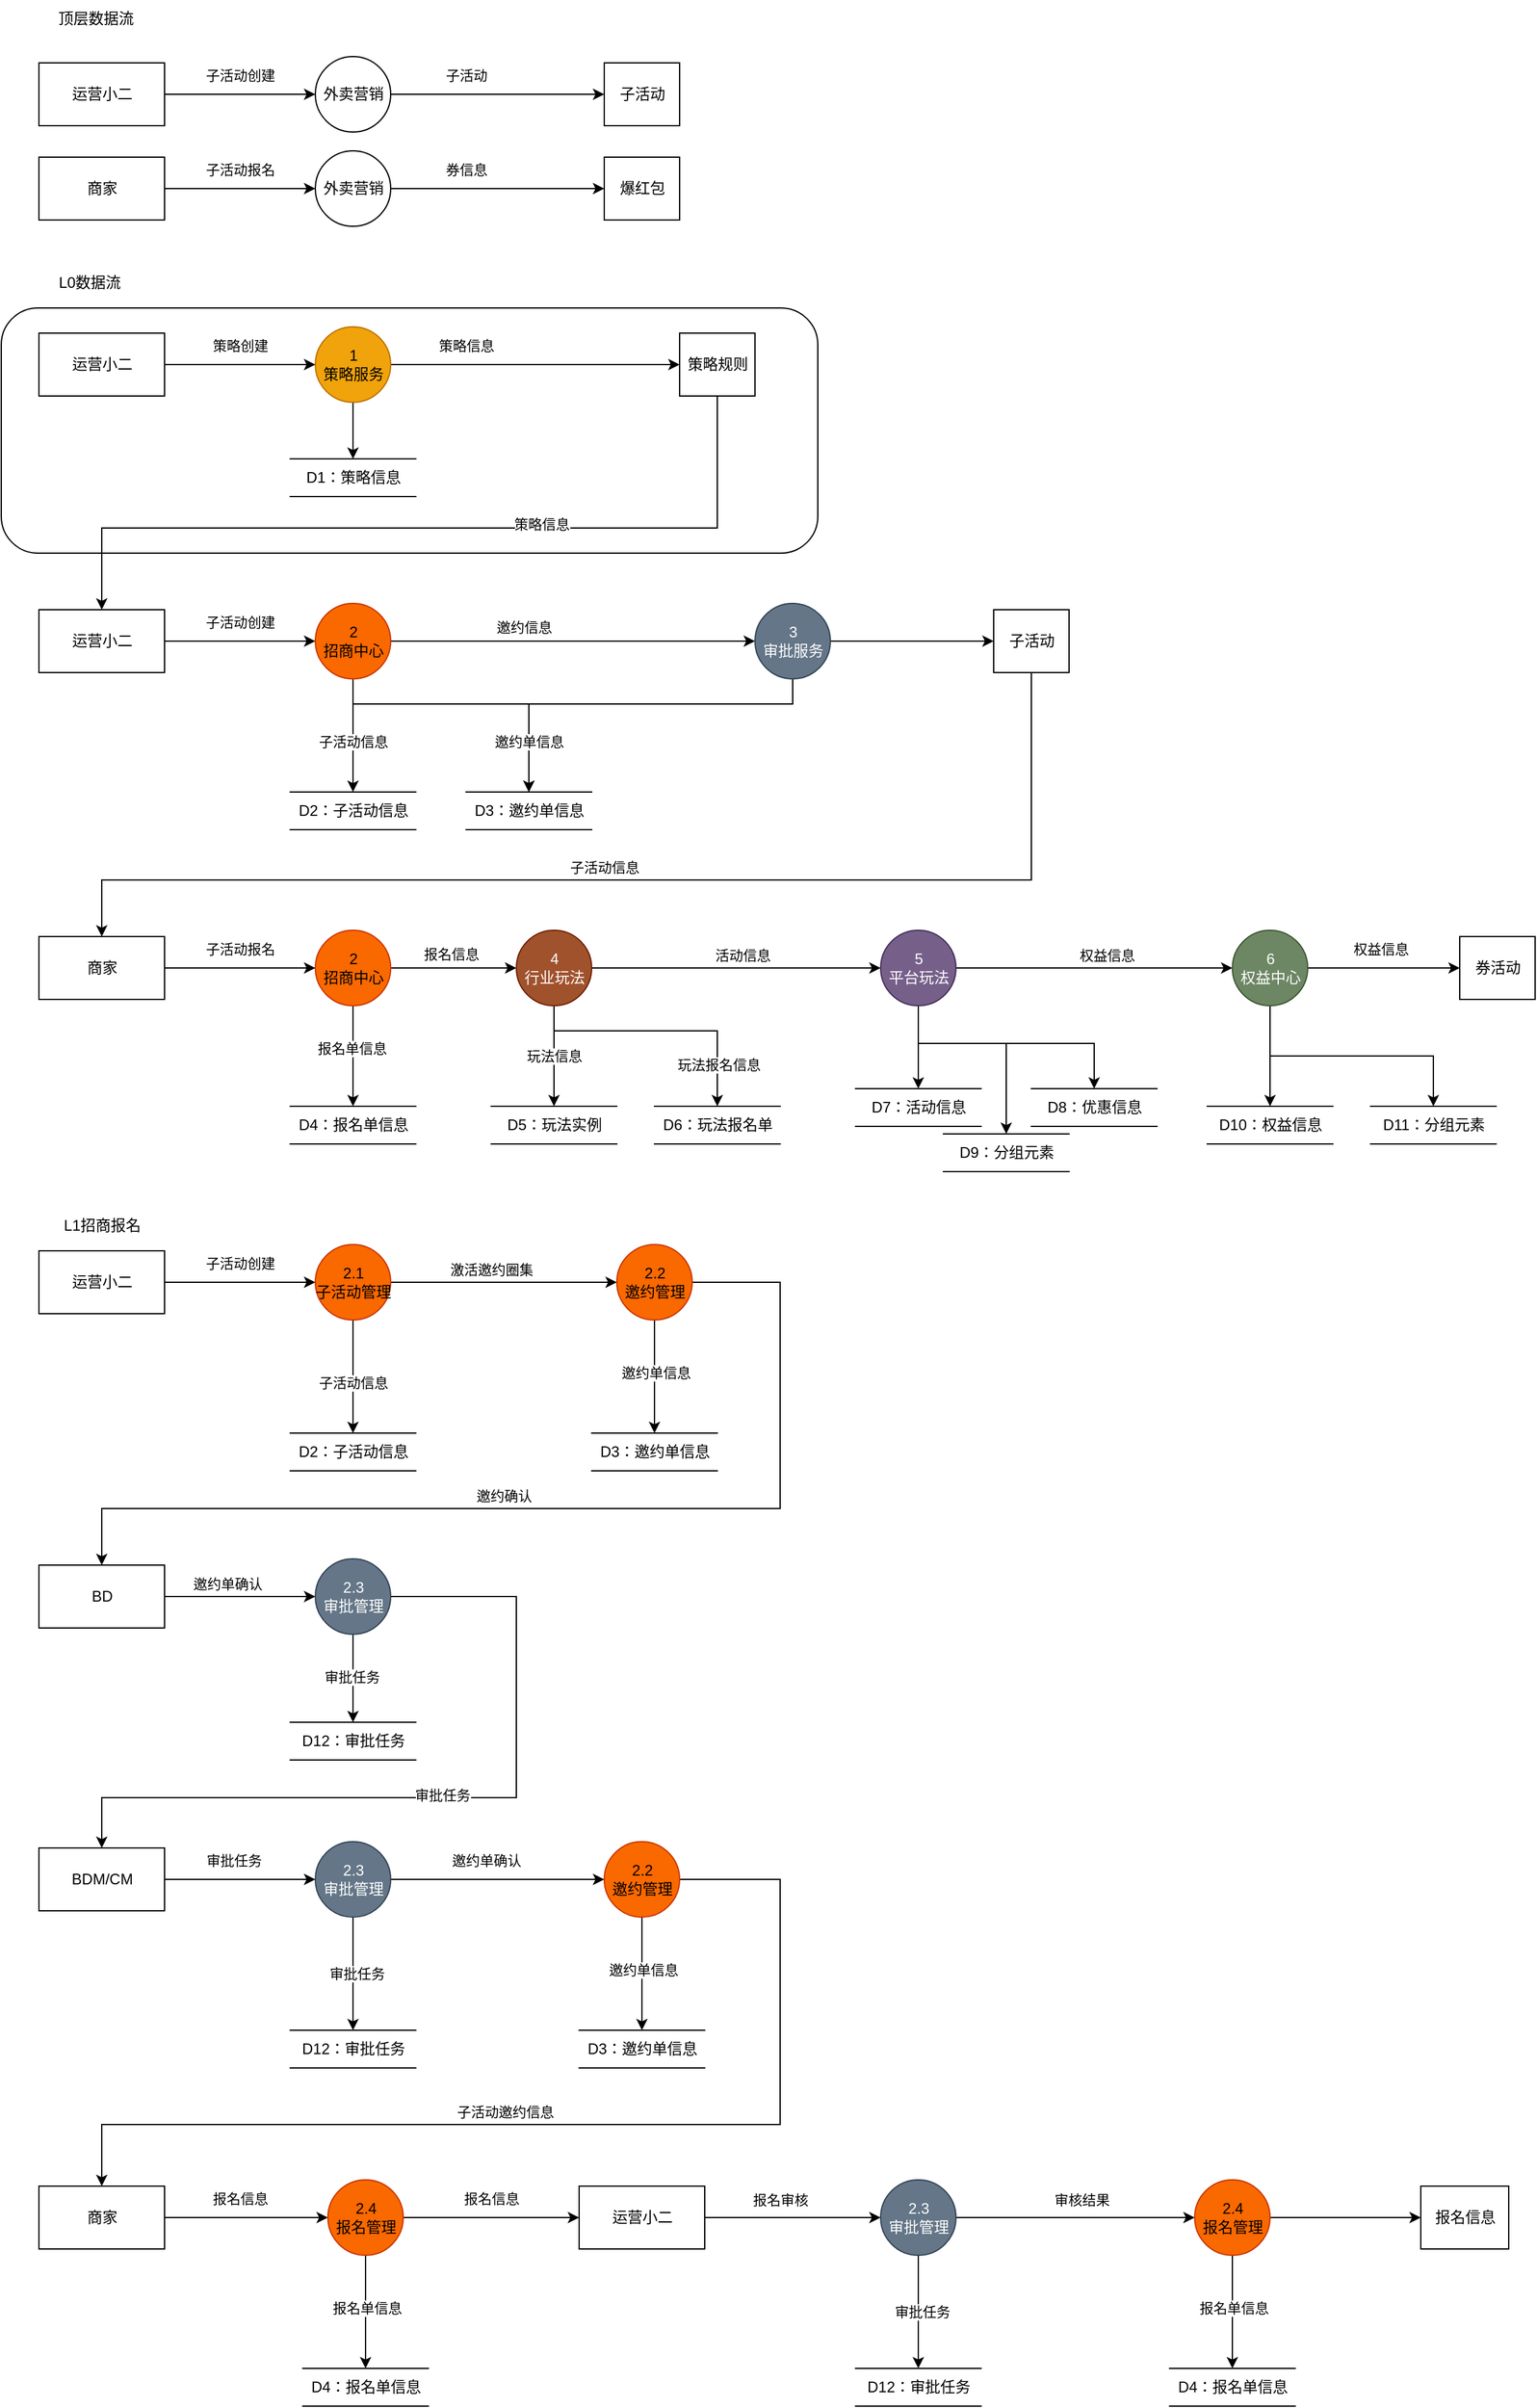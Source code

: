 <mxfile version="20.7.2" type="github" pages="5">
  <diagram id="MzBQtq7YiN6zM8jG2YjZ" name="招商报名数据流">
    <mxGraphModel dx="2389" dy="868" grid="1" gridSize="10" guides="1" tooltips="1" connect="1" arrows="1" fold="1" page="1" pageScale="1" pageWidth="827" pageHeight="1169" math="0" shadow="0">
      <root>
        <mxCell id="0" />
        <mxCell id="1" parent="0" />
        <mxCell id="4rxeVoE5Gghdky7MVY8o-1" value="" style="rounded=1;whiteSpace=wrap;html=1;" vertex="1" parent="1">
          <mxGeometry x="-20" y="265" width="650" height="195" as="geometry" />
        </mxCell>
        <mxCell id="dkw399Sx5vf1LyoqGVP7-13" style="edgeStyle=orthogonalEdgeStyle;rounded=0;orthogonalLoop=1;jettySize=auto;html=1;" edge="1" parent="1" source="dkw399Sx5vf1LyoqGVP7-6" target="dkw399Sx5vf1LyoqGVP7-8">
          <mxGeometry relative="1" as="geometry" />
        </mxCell>
        <mxCell id="dkw399Sx5vf1LyoqGVP7-6" value="外卖营销" style="shape=ellipse;html=1;dashed=0;whitespace=wrap;aspect=fixed;perimeter=ellipsePerimeter;" vertex="1" parent="1">
          <mxGeometry x="230" y="65" width="60" height="60" as="geometry" />
        </mxCell>
        <mxCell id="dkw399Sx5vf1LyoqGVP7-9" style="edgeStyle=orthogonalEdgeStyle;rounded=0;orthogonalLoop=1;jettySize=auto;html=1;" edge="1" parent="1" source="dkw399Sx5vf1LyoqGVP7-7" target="dkw399Sx5vf1LyoqGVP7-6">
          <mxGeometry relative="1" as="geometry" />
        </mxCell>
        <mxCell id="dkw399Sx5vf1LyoqGVP7-10" value="子活动创建" style="edgeLabel;html=1;align=center;verticalAlign=middle;resizable=0;points=[];" vertex="1" connectable="0" parent="dkw399Sx5vf1LyoqGVP7-9">
          <mxGeometry x="-0.183" y="-2" relative="1" as="geometry">
            <mxPoint x="11" y="-17" as="offset" />
          </mxGeometry>
        </mxCell>
        <mxCell id="dkw399Sx5vf1LyoqGVP7-7" value="运营小二" style="html=1;dashed=0;whitespace=wrap;" vertex="1" parent="1">
          <mxGeometry x="10" y="70" width="100" height="50" as="geometry" />
        </mxCell>
        <mxCell id="dkw399Sx5vf1LyoqGVP7-8" value="子活动" style="html=1;dashed=0;whitespace=wrap;" vertex="1" parent="1">
          <mxGeometry x="460" y="70" width="60" height="50" as="geometry" />
        </mxCell>
        <mxCell id="dkw399Sx5vf1LyoqGVP7-14" value="子活动" style="edgeLabel;html=1;align=center;verticalAlign=middle;resizable=0;points=[];" vertex="1" connectable="0" parent="1">
          <mxGeometry x="350" y="80" as="geometry" />
        </mxCell>
        <mxCell id="dkw399Sx5vf1LyoqGVP7-15" value="顶层数据流" style="text;html=1;align=center;verticalAlign=middle;resizable=0;points=[];autosize=1;strokeColor=none;fillColor=none;" vertex="1" parent="1">
          <mxGeometry x="10" y="20" width="90" height="30" as="geometry" />
        </mxCell>
        <mxCell id="dkw399Sx5vf1LyoqGVP7-16" style="edgeStyle=orthogonalEdgeStyle;rounded=0;orthogonalLoop=1;jettySize=auto;html=1;" edge="1" parent="1" source="dkw399Sx5vf1LyoqGVP7-17" target="dkw399Sx5vf1LyoqGVP7-21">
          <mxGeometry relative="1" as="geometry" />
        </mxCell>
        <mxCell id="dkw399Sx5vf1LyoqGVP7-32" style="edgeStyle=orthogonalEdgeStyle;rounded=0;orthogonalLoop=1;jettySize=auto;html=1;exitX=0.5;exitY=1;exitDx=0;exitDy=0;entryX=0.5;entryY=0;entryDx=0;entryDy=0;" edge="1" parent="1" source="dkw399Sx5vf1LyoqGVP7-17" target="dkw399Sx5vf1LyoqGVP7-31">
          <mxGeometry relative="1" as="geometry" />
        </mxCell>
        <mxCell id="dkw399Sx5vf1LyoqGVP7-17" value="1&lt;br&gt;策略服务" style="shape=ellipse;html=1;dashed=0;whitespace=wrap;aspect=fixed;perimeter=ellipsePerimeter;fillColor=#f0a30a;fontColor=#000000;strokeColor=#BD7000;" vertex="1" parent="1">
          <mxGeometry x="230" y="280" width="60" height="60" as="geometry" />
        </mxCell>
        <mxCell id="dkw399Sx5vf1LyoqGVP7-18" style="edgeStyle=orthogonalEdgeStyle;rounded=0;orthogonalLoop=1;jettySize=auto;html=1;" edge="1" parent="1" source="dkw399Sx5vf1LyoqGVP7-20" target="dkw399Sx5vf1LyoqGVP7-17">
          <mxGeometry relative="1" as="geometry" />
        </mxCell>
        <mxCell id="dkw399Sx5vf1LyoqGVP7-19" value="策略创建" style="edgeLabel;html=1;align=center;verticalAlign=middle;resizable=0;points=[];" vertex="1" connectable="0" parent="dkw399Sx5vf1LyoqGVP7-18">
          <mxGeometry x="-0.183" y="-2" relative="1" as="geometry">
            <mxPoint x="11" y="-17" as="offset" />
          </mxGeometry>
        </mxCell>
        <mxCell id="dkw399Sx5vf1LyoqGVP7-20" value="运营小二" style="html=1;dashed=0;whitespace=wrap;" vertex="1" parent="1">
          <mxGeometry x="10" y="285" width="100" height="50" as="geometry" />
        </mxCell>
        <mxCell id="dkw399Sx5vf1LyoqGVP7-45" style="edgeStyle=orthogonalEdgeStyle;rounded=0;orthogonalLoop=1;jettySize=auto;html=1;exitX=0.5;exitY=1;exitDx=0;exitDy=0;" edge="1" parent="1" source="dkw399Sx5vf1LyoqGVP7-21" target="dkw399Sx5vf1LyoqGVP7-41">
          <mxGeometry relative="1" as="geometry">
            <Array as="points">
              <mxPoint x="550" y="440" />
              <mxPoint x="60" y="440" />
            </Array>
          </mxGeometry>
        </mxCell>
        <mxCell id="dkw399Sx5vf1LyoqGVP7-54" value="策略信息" style="edgeLabel;html=1;align=center;verticalAlign=middle;resizable=0;points=[];" vertex="1" connectable="0" parent="dkw399Sx5vf1LyoqGVP7-45">
          <mxGeometry x="-0.258" y="-3" relative="1" as="geometry">
            <mxPoint as="offset" />
          </mxGeometry>
        </mxCell>
        <mxCell id="dkw399Sx5vf1LyoqGVP7-21" value="策略规则" style="html=1;dashed=0;whitespace=wrap;" vertex="1" parent="1">
          <mxGeometry x="520" y="285" width="60" height="50" as="geometry" />
        </mxCell>
        <mxCell id="dkw399Sx5vf1LyoqGVP7-22" value="策略信息" style="edgeLabel;html=1;align=center;verticalAlign=middle;resizable=0;points=[];" vertex="1" connectable="0" parent="1">
          <mxGeometry x="350" y="295" as="geometry" />
        </mxCell>
        <mxCell id="dkw399Sx5vf1LyoqGVP7-23" value="L0数据流" style="text;html=1;align=center;verticalAlign=middle;resizable=0;points=[];autosize=1;strokeColor=none;fillColor=none;" vertex="1" parent="1">
          <mxGeometry x="10" y="230" width="80" height="30" as="geometry" />
        </mxCell>
        <mxCell id="dkw399Sx5vf1LyoqGVP7-24" style="edgeStyle=orthogonalEdgeStyle;rounded=0;orthogonalLoop=1;jettySize=auto;html=1;" edge="1" parent="1" source="dkw399Sx5vf1LyoqGVP7-25" target="dkw399Sx5vf1LyoqGVP7-29">
          <mxGeometry relative="1" as="geometry" />
        </mxCell>
        <mxCell id="dkw399Sx5vf1LyoqGVP7-25" value="外卖营销" style="shape=ellipse;html=1;dashed=0;whitespace=wrap;aspect=fixed;perimeter=ellipsePerimeter;" vertex="1" parent="1">
          <mxGeometry x="230" y="140" width="60" height="60" as="geometry" />
        </mxCell>
        <mxCell id="dkw399Sx5vf1LyoqGVP7-26" style="edgeStyle=orthogonalEdgeStyle;rounded=0;orthogonalLoop=1;jettySize=auto;html=1;" edge="1" parent="1" source="dkw399Sx5vf1LyoqGVP7-28" target="dkw399Sx5vf1LyoqGVP7-25">
          <mxGeometry relative="1" as="geometry" />
        </mxCell>
        <mxCell id="dkw399Sx5vf1LyoqGVP7-27" value="子活动报名" style="edgeLabel;html=1;align=center;verticalAlign=middle;resizable=0;points=[];" vertex="1" connectable="0" parent="dkw399Sx5vf1LyoqGVP7-26">
          <mxGeometry x="-0.183" y="-2" relative="1" as="geometry">
            <mxPoint x="11" y="-17" as="offset" />
          </mxGeometry>
        </mxCell>
        <mxCell id="dkw399Sx5vf1LyoqGVP7-28" value="商家" style="html=1;dashed=0;whitespace=wrap;" vertex="1" parent="1">
          <mxGeometry x="10" y="145" width="100" height="50" as="geometry" />
        </mxCell>
        <mxCell id="dkw399Sx5vf1LyoqGVP7-29" value="爆红包" style="html=1;dashed=0;whitespace=wrap;" vertex="1" parent="1">
          <mxGeometry x="460" y="145" width="60" height="50" as="geometry" />
        </mxCell>
        <mxCell id="dkw399Sx5vf1LyoqGVP7-30" value="券信息" style="edgeLabel;html=1;align=center;verticalAlign=middle;resizable=0;points=[];" vertex="1" connectable="0" parent="1">
          <mxGeometry x="350" y="155" as="geometry" />
        </mxCell>
        <mxCell id="dkw399Sx5vf1LyoqGVP7-31" value="D1：策略信息" style="html=1;dashed=0;whitespace=wrap;shape=partialRectangle;right=0;left=0;" vertex="1" parent="1">
          <mxGeometry x="210" y="385" width="100" height="30" as="geometry" />
        </mxCell>
        <mxCell id="dkw399Sx5vf1LyoqGVP7-36" style="edgeStyle=orthogonalEdgeStyle;rounded=0;orthogonalLoop=1;jettySize=auto;html=1;" edge="1" parent="1" source="dkw399Sx5vf1LyoqGVP7-38" target="dkw399Sx5vf1LyoqGVP7-74">
          <mxGeometry relative="1" as="geometry">
            <mxPoint x="440" y="530" as="targetPoint" />
          </mxGeometry>
        </mxCell>
        <mxCell id="dkw399Sx5vf1LyoqGVP7-37" style="edgeStyle=orthogonalEdgeStyle;rounded=0;orthogonalLoop=1;jettySize=auto;html=1;exitX=0.5;exitY=1;exitDx=0;exitDy=0;entryX=0.5;entryY=0;entryDx=0;entryDy=0;" edge="1" parent="1" source="dkw399Sx5vf1LyoqGVP7-38" target="dkw399Sx5vf1LyoqGVP7-44">
          <mxGeometry relative="1" as="geometry" />
        </mxCell>
        <mxCell id="dkw399Sx5vf1LyoqGVP7-52" value="子活动信息" style="edgeLabel;html=1;align=center;verticalAlign=middle;resizable=0;points=[];" vertex="1" connectable="0" parent="dkw399Sx5vf1LyoqGVP7-37">
          <mxGeometry x="0.111" y="-1" relative="1" as="geometry">
            <mxPoint x="1" as="offset" />
          </mxGeometry>
        </mxCell>
        <mxCell id="dkw399Sx5vf1LyoqGVP7-51" style="edgeStyle=orthogonalEdgeStyle;rounded=0;orthogonalLoop=1;jettySize=auto;html=1;exitX=0.5;exitY=1;exitDx=0;exitDy=0;" edge="1" parent="1" source="dkw399Sx5vf1LyoqGVP7-38" target="dkw399Sx5vf1LyoqGVP7-50">
          <mxGeometry relative="1" as="geometry">
            <Array as="points">
              <mxPoint x="260" y="580" />
              <mxPoint x="400" y="580" />
            </Array>
          </mxGeometry>
        </mxCell>
        <mxCell id="dkw399Sx5vf1LyoqGVP7-38" value="2&lt;br&gt;招商中心" style="shape=ellipse;html=1;dashed=0;whitespace=wrap;aspect=fixed;perimeter=ellipsePerimeter;fillColor=#fa6800;fontColor=#000000;strokeColor=#C73500;" vertex="1" parent="1">
          <mxGeometry x="230" y="500" width="60" height="60" as="geometry" />
        </mxCell>
        <mxCell id="dkw399Sx5vf1LyoqGVP7-39" style="edgeStyle=orthogonalEdgeStyle;rounded=0;orthogonalLoop=1;jettySize=auto;html=1;" edge="1" parent="1" source="dkw399Sx5vf1LyoqGVP7-41" target="dkw399Sx5vf1LyoqGVP7-38">
          <mxGeometry relative="1" as="geometry" />
        </mxCell>
        <mxCell id="dkw399Sx5vf1LyoqGVP7-40" value="子活动创建" style="edgeLabel;html=1;align=center;verticalAlign=middle;resizable=0;points=[];" vertex="1" connectable="0" parent="dkw399Sx5vf1LyoqGVP7-39">
          <mxGeometry x="-0.183" y="-2" relative="1" as="geometry">
            <mxPoint x="11" y="-17" as="offset" />
          </mxGeometry>
        </mxCell>
        <mxCell id="dkw399Sx5vf1LyoqGVP7-41" value="运营小二" style="html=1;dashed=0;whitespace=wrap;" vertex="1" parent="1">
          <mxGeometry x="10" y="505" width="100" height="50" as="geometry" />
        </mxCell>
        <mxCell id="dkw399Sx5vf1LyoqGVP7-62" style="edgeStyle=orthogonalEdgeStyle;rounded=0;orthogonalLoop=1;jettySize=auto;html=1;exitX=0.5;exitY=1;exitDx=0;exitDy=0;" edge="1" parent="1" source="dkw399Sx5vf1LyoqGVP7-42" target="dkw399Sx5vf1LyoqGVP7-59">
          <mxGeometry relative="1" as="geometry">
            <Array as="points">
              <mxPoint x="800" y="720" />
              <mxPoint x="60" y="720" />
            </Array>
          </mxGeometry>
        </mxCell>
        <mxCell id="dkw399Sx5vf1LyoqGVP7-63" value="子活动信息" style="edgeLabel;html=1;align=center;verticalAlign=middle;resizable=0;points=[];" vertex="1" connectable="0" parent="dkw399Sx5vf1LyoqGVP7-62">
          <mxGeometry x="0.069" y="3" relative="1" as="geometry">
            <mxPoint x="3" y="-13" as="offset" />
          </mxGeometry>
        </mxCell>
        <mxCell id="dkw399Sx5vf1LyoqGVP7-42" value="子活动" style="html=1;dashed=0;whitespace=wrap;" vertex="1" parent="1">
          <mxGeometry x="770" y="505" width="60" height="50" as="geometry" />
        </mxCell>
        <mxCell id="dkw399Sx5vf1LyoqGVP7-43" value="邀约信息" style="edgeLabel;html=1;align=center;verticalAlign=middle;resizable=0;points=[];" vertex="1" connectable="0" parent="1">
          <mxGeometry x="350" y="515" as="geometry">
            <mxPoint x="46" y="4" as="offset" />
          </mxGeometry>
        </mxCell>
        <mxCell id="dkw399Sx5vf1LyoqGVP7-44" value="D2：子活动信息" style="html=1;dashed=0;whitespace=wrap;shape=partialRectangle;right=0;left=0;" vertex="1" parent="1">
          <mxGeometry x="210" y="650" width="100" height="30" as="geometry" />
        </mxCell>
        <mxCell id="dkw399Sx5vf1LyoqGVP7-50" value="D3：邀约单信息" style="html=1;dashed=0;whitespace=wrap;shape=partialRectangle;right=0;left=0;" vertex="1" parent="1">
          <mxGeometry x="350" y="650" width="100" height="30" as="geometry" />
        </mxCell>
        <mxCell id="dkw399Sx5vf1LyoqGVP7-55" style="edgeStyle=orthogonalEdgeStyle;rounded=0;orthogonalLoop=1;jettySize=auto;html=1;entryX=0;entryY=0.5;entryDx=0;entryDy=0;" edge="1" parent="1" source="dkw399Sx5vf1LyoqGVP7-56" target="dkw399Sx5vf1LyoqGVP7-66">
          <mxGeometry relative="1" as="geometry">
            <mxPoint x="370" y="790" as="targetPoint" />
          </mxGeometry>
        </mxCell>
        <mxCell id="dkw399Sx5vf1LyoqGVP7-65" style="edgeStyle=orthogonalEdgeStyle;rounded=0;orthogonalLoop=1;jettySize=auto;html=1;exitX=0.5;exitY=1;exitDx=0;exitDy=0;" edge="1" parent="1" source="dkw399Sx5vf1LyoqGVP7-56" target="dkw399Sx5vf1LyoqGVP7-64">
          <mxGeometry relative="1" as="geometry" />
        </mxCell>
        <mxCell id="dkw399Sx5vf1LyoqGVP7-69" value="报名单信息" style="edgeLabel;html=1;align=center;verticalAlign=middle;resizable=0;points=[];" vertex="1" connectable="0" parent="dkw399Sx5vf1LyoqGVP7-65">
          <mxGeometry x="-0.163" y="-1" relative="1" as="geometry">
            <mxPoint as="offset" />
          </mxGeometry>
        </mxCell>
        <mxCell id="dkw399Sx5vf1LyoqGVP7-56" value="2&lt;br&gt;招商中心" style="shape=ellipse;html=1;dashed=0;whitespace=wrap;aspect=fixed;perimeter=ellipsePerimeter;fillColor=#fa6800;fontColor=#000000;strokeColor=#C73500;" vertex="1" parent="1">
          <mxGeometry x="230" y="760" width="60" height="60" as="geometry" />
        </mxCell>
        <mxCell id="dkw399Sx5vf1LyoqGVP7-57" style="edgeStyle=orthogonalEdgeStyle;rounded=0;orthogonalLoop=1;jettySize=auto;html=1;" edge="1" parent="1" source="dkw399Sx5vf1LyoqGVP7-59" target="dkw399Sx5vf1LyoqGVP7-56">
          <mxGeometry relative="1" as="geometry" />
        </mxCell>
        <mxCell id="dkw399Sx5vf1LyoqGVP7-58" value="子活动报名" style="edgeLabel;html=1;align=center;verticalAlign=middle;resizable=0;points=[];" vertex="1" connectable="0" parent="dkw399Sx5vf1LyoqGVP7-57">
          <mxGeometry x="-0.183" y="-2" relative="1" as="geometry">
            <mxPoint x="11" y="-17" as="offset" />
          </mxGeometry>
        </mxCell>
        <mxCell id="dkw399Sx5vf1LyoqGVP7-59" value="商家" style="html=1;dashed=0;whitespace=wrap;" vertex="1" parent="1">
          <mxGeometry x="10" y="765" width="100" height="50" as="geometry" />
        </mxCell>
        <mxCell id="dkw399Sx5vf1LyoqGVP7-60" value="券活动" style="html=1;dashed=0;whitespace=wrap;" vertex="1" parent="1">
          <mxGeometry x="1141" y="765" width="60" height="50" as="geometry" />
        </mxCell>
        <mxCell id="dkw399Sx5vf1LyoqGVP7-61" value="报名信息" style="edgeLabel;html=1;align=center;verticalAlign=middle;resizable=0;points=[];" vertex="1" connectable="0" parent="1">
          <mxGeometry x="350" y="775" as="geometry">
            <mxPoint x="-12" y="4" as="offset" />
          </mxGeometry>
        </mxCell>
        <mxCell id="dkw399Sx5vf1LyoqGVP7-64" value="D4：报名单信息" style="html=1;dashed=0;whitespace=wrap;shape=partialRectangle;right=0;left=0;" vertex="1" parent="1">
          <mxGeometry x="210" y="900" width="100" height="30" as="geometry" />
        </mxCell>
        <mxCell id="dkw399Sx5vf1LyoqGVP7-70" style="edgeStyle=orthogonalEdgeStyle;rounded=0;orthogonalLoop=1;jettySize=auto;html=1;exitX=0.5;exitY=1;exitDx=0;exitDy=0;" edge="1" parent="1" source="dkw399Sx5vf1LyoqGVP7-66" target="dkw399Sx5vf1LyoqGVP7-67">
          <mxGeometry relative="1" as="geometry" />
        </mxCell>
        <mxCell id="dkw399Sx5vf1LyoqGVP7-72" value="玩法信息" style="edgeLabel;html=1;align=center;verticalAlign=middle;resizable=0;points=[];" vertex="1" connectable="0" parent="dkw399Sx5vf1LyoqGVP7-70">
          <mxGeometry x="-0.013" y="1" relative="1" as="geometry">
            <mxPoint x="-1" as="offset" />
          </mxGeometry>
        </mxCell>
        <mxCell id="dkw399Sx5vf1LyoqGVP7-71" style="edgeStyle=orthogonalEdgeStyle;rounded=0;orthogonalLoop=1;jettySize=auto;html=1;exitX=0.5;exitY=1;exitDx=0;exitDy=0;" edge="1" parent="1" source="dkw399Sx5vf1LyoqGVP7-66" target="dkw399Sx5vf1LyoqGVP7-68">
          <mxGeometry relative="1" as="geometry">
            <Array as="points">
              <mxPoint x="420" y="840" />
              <mxPoint x="550" y="840" />
            </Array>
          </mxGeometry>
        </mxCell>
        <mxCell id="dkw399Sx5vf1LyoqGVP7-73" value="玩法报名信息" style="edgeLabel;html=1;align=center;verticalAlign=middle;resizable=0;points=[];" vertex="1" connectable="0" parent="dkw399Sx5vf1LyoqGVP7-71">
          <mxGeometry x="0.681" y="1" relative="1" as="geometry">
            <mxPoint as="offset" />
          </mxGeometry>
        </mxCell>
        <mxCell id="dkw399Sx5vf1LyoqGVP7-80" style="edgeStyle=orthogonalEdgeStyle;rounded=0;orthogonalLoop=1;jettySize=auto;html=1;entryX=0;entryY=0.5;entryDx=0;entryDy=0;" edge="1" parent="1" source="dkw399Sx5vf1LyoqGVP7-66" target="dkw399Sx5vf1LyoqGVP7-79">
          <mxGeometry relative="1" as="geometry" />
        </mxCell>
        <mxCell id="dkw399Sx5vf1LyoqGVP7-81" value="活动信息" style="edgeLabel;html=1;align=center;verticalAlign=middle;resizable=0;points=[];" vertex="1" connectable="0" parent="dkw399Sx5vf1LyoqGVP7-80">
          <mxGeometry y="-1" relative="1" as="geometry">
            <mxPoint x="5" y="-11" as="offset" />
          </mxGeometry>
        </mxCell>
        <mxCell id="dkw399Sx5vf1LyoqGVP7-66" value="4&lt;br&gt;行业玩法" style="shape=ellipse;html=1;dashed=0;whitespace=wrap;aspect=fixed;perimeter=ellipsePerimeter;fillColor=#a0522d;fontColor=#ffffff;strokeColor=#6D1F00;" vertex="1" parent="1">
          <mxGeometry x="390" y="760" width="60" height="60" as="geometry" />
        </mxCell>
        <mxCell id="dkw399Sx5vf1LyoqGVP7-67" value="D5：玩法实例" style="html=1;dashed=0;whitespace=wrap;shape=partialRectangle;right=0;left=0;" vertex="1" parent="1">
          <mxGeometry x="370" y="900" width="100" height="30" as="geometry" />
        </mxCell>
        <mxCell id="dkw399Sx5vf1LyoqGVP7-68" value="D6：玩法报名单" style="html=1;dashed=0;whitespace=wrap;shape=partialRectangle;right=0;left=0;" vertex="1" parent="1">
          <mxGeometry x="500" y="900" width="100" height="30" as="geometry" />
        </mxCell>
        <mxCell id="dkw399Sx5vf1LyoqGVP7-75" style="edgeStyle=orthogonalEdgeStyle;rounded=0;orthogonalLoop=1;jettySize=auto;html=1;exitX=0.5;exitY=1;exitDx=0;exitDy=0;entryX=0.5;entryY=0;entryDx=0;entryDy=0;" edge="1" parent="1" source="dkw399Sx5vf1LyoqGVP7-74" target="dkw399Sx5vf1LyoqGVP7-50">
          <mxGeometry relative="1" as="geometry">
            <Array as="points">
              <mxPoint x="610" y="580" />
              <mxPoint x="400" y="580" />
            </Array>
          </mxGeometry>
        </mxCell>
        <mxCell id="dkw399Sx5vf1LyoqGVP7-78" value="邀约单信息" style="edgeLabel;html=1;align=center;verticalAlign=middle;resizable=0;points=[];" vertex="1" connectable="0" parent="dkw399Sx5vf1LyoqGVP7-75">
          <mxGeometry x="0.837" relative="1" as="geometry">
            <mxPoint y="-16" as="offset" />
          </mxGeometry>
        </mxCell>
        <mxCell id="dkw399Sx5vf1LyoqGVP7-77" style="edgeStyle=orthogonalEdgeStyle;rounded=0;orthogonalLoop=1;jettySize=auto;html=1;exitX=1;exitY=0.5;exitDx=0;exitDy=0;" edge="1" parent="1" source="dkw399Sx5vf1LyoqGVP7-74" target="dkw399Sx5vf1LyoqGVP7-42">
          <mxGeometry relative="1" as="geometry" />
        </mxCell>
        <mxCell id="dkw399Sx5vf1LyoqGVP7-74" value="3&lt;br&gt;审批服务" style="shape=ellipse;html=1;dashed=0;whitespace=wrap;aspect=fixed;perimeter=ellipsePerimeter;fillColor=#647687;fontColor=#ffffff;strokeColor=#314354;" vertex="1" parent="1">
          <mxGeometry x="580" y="500" width="60" height="60" as="geometry" />
        </mxCell>
        <mxCell id="dkw399Sx5vf1LyoqGVP7-84" style="edgeStyle=orthogonalEdgeStyle;rounded=0;orthogonalLoop=1;jettySize=auto;html=1;exitX=0.5;exitY=1;exitDx=0;exitDy=0;" edge="1" parent="1" source="dkw399Sx5vf1LyoqGVP7-79" target="dkw399Sx5vf1LyoqGVP7-82">
          <mxGeometry relative="1" as="geometry" />
        </mxCell>
        <mxCell id="dkw399Sx5vf1LyoqGVP7-85" style="edgeStyle=orthogonalEdgeStyle;rounded=0;orthogonalLoop=1;jettySize=auto;html=1;exitX=0.5;exitY=1;exitDx=0;exitDy=0;" edge="1" parent="1" source="dkw399Sx5vf1LyoqGVP7-79" target="dkw399Sx5vf1LyoqGVP7-83">
          <mxGeometry relative="1" as="geometry">
            <Array as="points">
              <mxPoint x="710" y="850" />
              <mxPoint x="850" y="850" />
            </Array>
          </mxGeometry>
        </mxCell>
        <mxCell id="dkw399Sx5vf1LyoqGVP7-87" style="edgeStyle=orthogonalEdgeStyle;rounded=0;orthogonalLoop=1;jettySize=auto;html=1;exitX=1;exitY=0.5;exitDx=0;exitDy=0;entryX=0;entryY=0.5;entryDx=0;entryDy=0;" edge="1" parent="1" source="dkw399Sx5vf1LyoqGVP7-79" target="dkw399Sx5vf1LyoqGVP7-86">
          <mxGeometry relative="1" as="geometry" />
        </mxCell>
        <mxCell id="dkw399Sx5vf1LyoqGVP7-88" value="权益信息" style="edgeLabel;html=1;align=center;verticalAlign=middle;resizable=0;points=[];" vertex="1" connectable="0" parent="dkw399Sx5vf1LyoqGVP7-87">
          <mxGeometry x="-0.045" relative="1" as="geometry">
            <mxPoint x="15" y="-10" as="offset" />
          </mxGeometry>
        </mxCell>
        <mxCell id="dkw399Sx5vf1LyoqGVP7-96" style="edgeStyle=orthogonalEdgeStyle;rounded=0;orthogonalLoop=1;jettySize=auto;html=1;exitX=0.5;exitY=1;exitDx=0;exitDy=0;" edge="1" parent="1" source="dkw399Sx5vf1LyoqGVP7-79" target="dkw399Sx5vf1LyoqGVP7-95">
          <mxGeometry relative="1" as="geometry">
            <Array as="points">
              <mxPoint x="710" y="850" />
              <mxPoint x="780" y="850" />
            </Array>
          </mxGeometry>
        </mxCell>
        <mxCell id="dkw399Sx5vf1LyoqGVP7-79" value="5&lt;br&gt;平台玩法" style="shape=ellipse;html=1;dashed=0;whitespace=wrap;aspect=fixed;perimeter=ellipsePerimeter;fillColor=#76608a;fontColor=#ffffff;strokeColor=#432D57;" vertex="1" parent="1">
          <mxGeometry x="680" y="760" width="60" height="60" as="geometry" />
        </mxCell>
        <mxCell id="dkw399Sx5vf1LyoqGVP7-82" value="D7：活动信息" style="html=1;dashed=0;whitespace=wrap;shape=partialRectangle;right=0;left=0;" vertex="1" parent="1">
          <mxGeometry x="660" y="886" width="100" height="30" as="geometry" />
        </mxCell>
        <mxCell id="dkw399Sx5vf1LyoqGVP7-83" value="D8：优惠信息" style="html=1;dashed=0;whitespace=wrap;shape=partialRectangle;right=0;left=0;" vertex="1" parent="1">
          <mxGeometry x="800" y="886" width="100" height="30" as="geometry" />
        </mxCell>
        <mxCell id="dkw399Sx5vf1LyoqGVP7-90" style="edgeStyle=orthogonalEdgeStyle;rounded=0;orthogonalLoop=1;jettySize=auto;html=1;exitX=0.5;exitY=1;exitDx=0;exitDy=0;" edge="1" parent="1" source="dkw399Sx5vf1LyoqGVP7-86" target="dkw399Sx5vf1LyoqGVP7-89">
          <mxGeometry relative="1" as="geometry" />
        </mxCell>
        <mxCell id="dkw399Sx5vf1LyoqGVP7-91" style="edgeStyle=orthogonalEdgeStyle;rounded=0;orthogonalLoop=1;jettySize=auto;html=1;exitX=1;exitY=0.5;exitDx=0;exitDy=0;" edge="1" parent="1" source="dkw399Sx5vf1LyoqGVP7-86" target="dkw399Sx5vf1LyoqGVP7-60">
          <mxGeometry relative="1" as="geometry" />
        </mxCell>
        <mxCell id="dkw399Sx5vf1LyoqGVP7-92" value="权益信息" style="edgeLabel;html=1;align=center;verticalAlign=middle;resizable=0;points=[];" vertex="1" connectable="0" parent="dkw399Sx5vf1LyoqGVP7-91">
          <mxGeometry x="-0.044" y="4" relative="1" as="geometry">
            <mxPoint y="-11" as="offset" />
          </mxGeometry>
        </mxCell>
        <mxCell id="dkw399Sx5vf1LyoqGVP7-94" style="edgeStyle=orthogonalEdgeStyle;rounded=0;orthogonalLoop=1;jettySize=auto;html=1;exitX=0.5;exitY=1;exitDx=0;exitDy=0;" edge="1" parent="1" source="dkw399Sx5vf1LyoqGVP7-86" target="dkw399Sx5vf1LyoqGVP7-93">
          <mxGeometry relative="1" as="geometry" />
        </mxCell>
        <mxCell id="dkw399Sx5vf1LyoqGVP7-86" value="6&lt;br&gt;权益中心" style="shape=ellipse;html=1;dashed=0;whitespace=wrap;aspect=fixed;perimeter=ellipsePerimeter;fillColor=#6d8764;fontColor=#ffffff;strokeColor=#3A5431;" vertex="1" parent="1">
          <mxGeometry x="960" y="760" width="60" height="60" as="geometry" />
        </mxCell>
        <mxCell id="dkw399Sx5vf1LyoqGVP7-89" value="D10：权益信息" style="html=1;dashed=0;whitespace=wrap;shape=partialRectangle;right=0;left=0;" vertex="1" parent="1">
          <mxGeometry x="940" y="900" width="100" height="30" as="geometry" />
        </mxCell>
        <mxCell id="dkw399Sx5vf1LyoqGVP7-93" value="D11：分组元素" style="html=1;dashed=0;whitespace=wrap;shape=partialRectangle;right=0;left=0;" vertex="1" parent="1">
          <mxGeometry x="1070" y="900" width="100" height="30" as="geometry" />
        </mxCell>
        <mxCell id="dkw399Sx5vf1LyoqGVP7-95" value="D9：分组元素" style="html=1;dashed=0;whitespace=wrap;shape=partialRectangle;right=0;left=0;" vertex="1" parent="1">
          <mxGeometry x="730" y="922" width="100" height="30" as="geometry" />
        </mxCell>
        <mxCell id="dkw399Sx5vf1LyoqGVP7-105" value="L1招商报名" style="text;html=1;align=center;verticalAlign=middle;resizable=0;points=[];autosize=1;strokeColor=none;fillColor=none;" vertex="1" parent="1">
          <mxGeometry x="10" y="980" width="100" height="30" as="geometry" />
        </mxCell>
        <mxCell id="dkw399Sx5vf1LyoqGVP7-118" style="edgeStyle=orthogonalEdgeStyle;rounded=0;orthogonalLoop=1;jettySize=auto;html=1;exitX=0.5;exitY=1;exitDx=0;exitDy=0;entryX=0.5;entryY=0;entryDx=0;entryDy=0;" edge="1" parent="1" source="dkw399Sx5vf1LyoqGVP7-121" target="dkw399Sx5vf1LyoqGVP7-127">
          <mxGeometry relative="1" as="geometry" />
        </mxCell>
        <mxCell id="dkw399Sx5vf1LyoqGVP7-119" value="子活动信息" style="edgeLabel;html=1;align=center;verticalAlign=middle;resizable=0;points=[];" vertex="1" connectable="0" parent="dkw399Sx5vf1LyoqGVP7-118">
          <mxGeometry x="0.111" y="-1" relative="1" as="geometry">
            <mxPoint x="1" as="offset" />
          </mxGeometry>
        </mxCell>
        <mxCell id="dkw399Sx5vf1LyoqGVP7-135" style="edgeStyle=orthogonalEdgeStyle;rounded=0;orthogonalLoop=1;jettySize=auto;html=1;exitX=1;exitY=0.5;exitDx=0;exitDy=0;" edge="1" parent="1" source="dkw399Sx5vf1LyoqGVP7-121" target="dkw399Sx5vf1LyoqGVP7-134">
          <mxGeometry relative="1" as="geometry" />
        </mxCell>
        <mxCell id="dkw399Sx5vf1LyoqGVP7-136" value="激活邀约圈集" style="edgeLabel;html=1;align=center;verticalAlign=middle;resizable=0;points=[];" vertex="1" connectable="0" parent="dkw399Sx5vf1LyoqGVP7-135">
          <mxGeometry x="-0.1" y="-2" relative="1" as="geometry">
            <mxPoint x="-1" y="-12" as="offset" />
          </mxGeometry>
        </mxCell>
        <mxCell id="dkw399Sx5vf1LyoqGVP7-121" value="2.1&lt;br&gt;子活动管理" style="shape=ellipse;html=1;dashed=0;whitespace=wrap;aspect=fixed;perimeter=ellipsePerimeter;fillColor=#fa6800;fontColor=#000000;strokeColor=#C73500;" vertex="1" parent="1">
          <mxGeometry x="230" y="1010" width="60" height="60" as="geometry" />
        </mxCell>
        <mxCell id="dkw399Sx5vf1LyoqGVP7-122" style="edgeStyle=orthogonalEdgeStyle;rounded=0;orthogonalLoop=1;jettySize=auto;html=1;" edge="1" parent="1" source="dkw399Sx5vf1LyoqGVP7-124" target="dkw399Sx5vf1LyoqGVP7-121">
          <mxGeometry relative="1" as="geometry" />
        </mxCell>
        <mxCell id="dkw399Sx5vf1LyoqGVP7-123" value="子活动创建" style="edgeLabel;html=1;align=center;verticalAlign=middle;resizable=0;points=[];" vertex="1" connectable="0" parent="dkw399Sx5vf1LyoqGVP7-122">
          <mxGeometry x="-0.183" y="-2" relative="1" as="geometry">
            <mxPoint x="11" y="-17" as="offset" />
          </mxGeometry>
        </mxCell>
        <mxCell id="dkw399Sx5vf1LyoqGVP7-124" value="运营小二" style="html=1;dashed=0;whitespace=wrap;" vertex="1" parent="1">
          <mxGeometry x="10" y="1015" width="100" height="50" as="geometry" />
        </mxCell>
        <mxCell id="dkw399Sx5vf1LyoqGVP7-152" style="edgeStyle=orthogonalEdgeStyle;rounded=0;orthogonalLoop=1;jettySize=auto;html=1;exitX=1;exitY=0.5;exitDx=0;exitDy=0;" edge="1" parent="1" source="dkw399Sx5vf1LyoqGVP7-125" target="dkw399Sx5vf1LyoqGVP7-150">
          <mxGeometry relative="1" as="geometry" />
        </mxCell>
        <mxCell id="dkw399Sx5vf1LyoqGVP7-153" value="审批任务" style="edgeLabel;html=1;align=center;verticalAlign=middle;resizable=0;points=[];" vertex="1" connectable="0" parent="dkw399Sx5vf1LyoqGVP7-152">
          <mxGeometry x="-0.091" relative="1" as="geometry">
            <mxPoint y="-15" as="offset" />
          </mxGeometry>
        </mxCell>
        <mxCell id="dkw399Sx5vf1LyoqGVP7-125" value="BDM/CM" style="html=1;dashed=0;whitespace=wrap;" vertex="1" parent="1">
          <mxGeometry x="10" y="1490" width="100" height="50" as="geometry" />
        </mxCell>
        <mxCell id="dkw399Sx5vf1LyoqGVP7-127" value="D2：子活动信息" style="html=1;dashed=0;whitespace=wrap;shape=partialRectangle;right=0;left=0;" vertex="1" parent="1">
          <mxGeometry x="210" y="1160" width="100" height="30" as="geometry" />
        </mxCell>
        <mxCell id="dkw399Sx5vf1LyoqGVP7-128" value="D3：邀约单信息" style="html=1;dashed=0;whitespace=wrap;shape=partialRectangle;right=0;left=0;" vertex="1" parent="1">
          <mxGeometry x="450" y="1160" width="100" height="30" as="geometry" />
        </mxCell>
        <mxCell id="dkw399Sx5vf1LyoqGVP7-131" style="edgeStyle=orthogonalEdgeStyle;rounded=0;orthogonalLoop=1;jettySize=auto;html=1;exitX=1;exitY=0.5;exitDx=0;exitDy=0;" edge="1" parent="1" source="dkw399Sx5vf1LyoqGVP7-132" target="dkw399Sx5vf1LyoqGVP7-125">
          <mxGeometry relative="1" as="geometry">
            <Array as="points">
              <mxPoint x="390" y="1290" />
              <mxPoint x="390" y="1450" />
              <mxPoint x="60" y="1450" />
            </Array>
          </mxGeometry>
        </mxCell>
        <mxCell id="dkw399Sx5vf1LyoqGVP7-144" value="审批任务" style="edgeLabel;html=1;align=center;verticalAlign=middle;resizable=0;points=[];" vertex="1" connectable="0" parent="dkw399Sx5vf1LyoqGVP7-131">
          <mxGeometry x="-0.14" y="4" relative="1" as="geometry">
            <mxPoint x="-48" y="-6" as="offset" />
          </mxGeometry>
        </mxCell>
        <mxCell id="dkw399Sx5vf1LyoqGVP7-140" style="edgeStyle=orthogonalEdgeStyle;rounded=0;orthogonalLoop=1;jettySize=auto;html=1;exitX=0.5;exitY=1;exitDx=0;exitDy=0;" edge="1" parent="1" source="dkw399Sx5vf1LyoqGVP7-132" target="dkw399Sx5vf1LyoqGVP7-139">
          <mxGeometry relative="1" as="geometry" />
        </mxCell>
        <mxCell id="dkw399Sx5vf1LyoqGVP7-142" value="审批任务" style="edgeLabel;html=1;align=center;verticalAlign=middle;resizable=0;points=[];" vertex="1" connectable="0" parent="dkw399Sx5vf1LyoqGVP7-140">
          <mxGeometry x="-0.044" y="-1" relative="1" as="geometry">
            <mxPoint as="offset" />
          </mxGeometry>
        </mxCell>
        <mxCell id="dkw399Sx5vf1LyoqGVP7-132" value="2.3&lt;br&gt;审批管理" style="shape=ellipse;html=1;dashed=0;whitespace=wrap;aspect=fixed;perimeter=ellipsePerimeter;fillColor=#647687;fontColor=#ffffff;strokeColor=#314354;" vertex="1" parent="1">
          <mxGeometry x="230" y="1260" width="60" height="60" as="geometry" />
        </mxCell>
        <mxCell id="dkw399Sx5vf1LyoqGVP7-137" style="edgeStyle=orthogonalEdgeStyle;rounded=0;orthogonalLoop=1;jettySize=auto;html=1;exitX=0.5;exitY=1;exitDx=0;exitDy=0;entryX=0.5;entryY=0;entryDx=0;entryDy=0;" edge="1" parent="1" source="dkw399Sx5vf1LyoqGVP7-134" target="dkw399Sx5vf1LyoqGVP7-128">
          <mxGeometry relative="1" as="geometry" />
        </mxCell>
        <mxCell id="dkw399Sx5vf1LyoqGVP7-143" value="邀约单信息" style="edgeLabel;html=1;align=center;verticalAlign=middle;resizable=0;points=[];" vertex="1" connectable="0" parent="dkw399Sx5vf1LyoqGVP7-137">
          <mxGeometry x="-0.067" y="1" relative="1" as="geometry">
            <mxPoint as="offset" />
          </mxGeometry>
        </mxCell>
        <mxCell id="dkw399Sx5vf1LyoqGVP7-138" style="edgeStyle=orthogonalEdgeStyle;rounded=0;orthogonalLoop=1;jettySize=auto;html=1;exitX=1;exitY=0.5;exitDx=0;exitDy=0;entryX=0.5;entryY=0;entryDx=0;entryDy=0;" edge="1" parent="1" source="dkw399Sx5vf1LyoqGVP7-134" target="dkw399Sx5vf1LyoqGVP7-145">
          <mxGeometry relative="1" as="geometry">
            <mxPoint x="530" y="1050" as="sourcePoint" />
            <mxPoint x="60" y="1275" as="targetPoint" />
            <Array as="points">
              <mxPoint x="600" y="1040" />
              <mxPoint x="600" y="1220" />
              <mxPoint x="60" y="1220" />
            </Array>
          </mxGeometry>
        </mxCell>
        <mxCell id="dkw399Sx5vf1LyoqGVP7-141" value="邀约确认" style="edgeLabel;html=1;align=center;verticalAlign=middle;resizable=0;points=[];" vertex="1" connectable="0" parent="dkw399Sx5vf1LyoqGVP7-138">
          <mxGeometry x="-0.186" y="2" relative="1" as="geometry">
            <mxPoint x="-130" y="-12" as="offset" />
          </mxGeometry>
        </mxCell>
        <mxCell id="dkw399Sx5vf1LyoqGVP7-134" value="2.2&lt;br&gt;邀约管理" style="shape=ellipse;html=1;dashed=0;whitespace=wrap;aspect=fixed;perimeter=ellipsePerimeter;fillColor=#fa6800;fontColor=#000000;strokeColor=#C73500;" vertex="1" parent="1">
          <mxGeometry x="470" y="1010" width="60" height="60" as="geometry" />
        </mxCell>
        <mxCell id="dkw399Sx5vf1LyoqGVP7-139" value="D12：审批任务" style="html=1;dashed=0;whitespace=wrap;shape=partialRectangle;right=0;left=0;" vertex="1" parent="1">
          <mxGeometry x="210" y="1390" width="100" height="30" as="geometry" />
        </mxCell>
        <mxCell id="dkw399Sx5vf1LyoqGVP7-146" style="edgeStyle=orthogonalEdgeStyle;rounded=0;orthogonalLoop=1;jettySize=auto;html=1;exitX=1;exitY=0.5;exitDx=0;exitDy=0;" edge="1" parent="1" source="dkw399Sx5vf1LyoqGVP7-145" target="dkw399Sx5vf1LyoqGVP7-132">
          <mxGeometry relative="1" as="geometry" />
        </mxCell>
        <mxCell id="dkw399Sx5vf1LyoqGVP7-147" value="邀约单确认" style="edgeLabel;html=1;align=center;verticalAlign=middle;resizable=0;points=[];" vertex="1" connectable="0" parent="dkw399Sx5vf1LyoqGVP7-146">
          <mxGeometry x="-0.2" y="1" relative="1" as="geometry">
            <mxPoint x="2" y="-9" as="offset" />
          </mxGeometry>
        </mxCell>
        <mxCell id="dkw399Sx5vf1LyoqGVP7-145" value="BD" style="html=1;dashed=0;whitespace=wrap;" vertex="1" parent="1">
          <mxGeometry x="10" y="1265" width="100" height="50" as="geometry" />
        </mxCell>
        <mxCell id="dkw399Sx5vf1LyoqGVP7-154" style="edgeStyle=orthogonalEdgeStyle;rounded=0;orthogonalLoop=1;jettySize=auto;html=1;exitX=0.5;exitY=1;exitDx=0;exitDy=0;" edge="1" parent="1" source="dkw399Sx5vf1LyoqGVP7-150" target="dkw399Sx5vf1LyoqGVP7-151">
          <mxGeometry relative="1" as="geometry" />
        </mxCell>
        <mxCell id="dkw399Sx5vf1LyoqGVP7-155" value="审批任务" style="edgeLabel;html=1;align=center;verticalAlign=middle;resizable=0;points=[];" vertex="1" connectable="0" parent="dkw399Sx5vf1LyoqGVP7-154">
          <mxGeometry x="-0.013" y="3" relative="1" as="geometry">
            <mxPoint as="offset" />
          </mxGeometry>
        </mxCell>
        <mxCell id="dkw399Sx5vf1LyoqGVP7-160" style="edgeStyle=orthogonalEdgeStyle;rounded=0;orthogonalLoop=1;jettySize=auto;html=1;exitX=1;exitY=0.5;exitDx=0;exitDy=0;" edge="1" parent="1" source="dkw399Sx5vf1LyoqGVP7-150" target="dkw399Sx5vf1LyoqGVP7-159">
          <mxGeometry relative="1" as="geometry" />
        </mxCell>
        <mxCell id="dkw399Sx5vf1LyoqGVP7-161" value="邀约单确认" style="edgeLabel;html=1;align=center;verticalAlign=middle;resizable=0;points=[];" vertex="1" connectable="0" parent="dkw399Sx5vf1LyoqGVP7-160">
          <mxGeometry x="-0.111" y="2" relative="1" as="geometry">
            <mxPoint y="-13" as="offset" />
          </mxGeometry>
        </mxCell>
        <mxCell id="dkw399Sx5vf1LyoqGVP7-150" value="2.3&lt;br&gt;审批管理" style="shape=ellipse;html=1;dashed=0;whitespace=wrap;aspect=fixed;perimeter=ellipsePerimeter;fillColor=#647687;fontColor=#ffffff;strokeColor=#314354;" vertex="1" parent="1">
          <mxGeometry x="230" y="1485" width="60" height="60" as="geometry" />
        </mxCell>
        <mxCell id="dkw399Sx5vf1LyoqGVP7-151" value="D12：审批任务" style="html=1;dashed=0;whitespace=wrap;shape=partialRectangle;right=0;left=0;" vertex="1" parent="1">
          <mxGeometry x="210" y="1635" width="100" height="30" as="geometry" />
        </mxCell>
        <mxCell id="dkw399Sx5vf1LyoqGVP7-156" value="D3：邀约单信息" style="html=1;dashed=0;whitespace=wrap;shape=partialRectangle;right=0;left=0;" vertex="1" parent="1">
          <mxGeometry x="440" y="1635" width="100" height="30" as="geometry" />
        </mxCell>
        <mxCell id="dkw399Sx5vf1LyoqGVP7-157" style="edgeStyle=orthogonalEdgeStyle;rounded=0;orthogonalLoop=1;jettySize=auto;html=1;exitX=0.5;exitY=1;exitDx=0;exitDy=0;entryX=0.5;entryY=0;entryDx=0;entryDy=0;" edge="1" parent="1" source="dkw399Sx5vf1LyoqGVP7-159" target="dkw399Sx5vf1LyoqGVP7-156">
          <mxGeometry relative="1" as="geometry" />
        </mxCell>
        <mxCell id="dkw399Sx5vf1LyoqGVP7-158" value="邀约单信息" style="edgeLabel;html=1;align=center;verticalAlign=middle;resizable=0;points=[];" vertex="1" connectable="0" parent="dkw399Sx5vf1LyoqGVP7-157">
          <mxGeometry x="-0.067" y="1" relative="1" as="geometry">
            <mxPoint as="offset" />
          </mxGeometry>
        </mxCell>
        <mxCell id="dkw399Sx5vf1LyoqGVP7-191" style="edgeStyle=orthogonalEdgeStyle;rounded=0;orthogonalLoop=1;jettySize=auto;html=1;exitX=1;exitY=0.5;exitDx=0;exitDy=0;" edge="1" parent="1" source="dkw399Sx5vf1LyoqGVP7-159" target="dkw399Sx5vf1LyoqGVP7-162">
          <mxGeometry relative="1" as="geometry">
            <Array as="points">
              <mxPoint x="600" y="1515" />
              <mxPoint x="600" y="1710" />
              <mxPoint x="60" y="1710" />
            </Array>
          </mxGeometry>
        </mxCell>
        <mxCell id="4rxeVoE5Gghdky7MVY8o-9" value="子活动邀约信息" style="edgeLabel;html=1;align=center;verticalAlign=middle;resizable=0;points=[];" vertex="1" connectable="0" parent="dkw399Sx5vf1LyoqGVP7-191">
          <mxGeometry x="-0.117" y="3" relative="1" as="geometry">
            <mxPoint x="-113" y="-13" as="offset" />
          </mxGeometry>
        </mxCell>
        <mxCell id="dkw399Sx5vf1LyoqGVP7-159" value="2.2&lt;br&gt;邀约管理" style="shape=ellipse;html=1;dashed=0;whitespace=wrap;aspect=fixed;perimeter=ellipsePerimeter;fillColor=#fa6800;fontColor=#000000;strokeColor=#C73500;" vertex="1" parent="1">
          <mxGeometry x="460" y="1485" width="60" height="60" as="geometry" />
        </mxCell>
        <mxCell id="4rxeVoE5Gghdky7MVY8o-8" style="edgeStyle=orthogonalEdgeStyle;rounded=0;orthogonalLoop=1;jettySize=auto;html=1;exitX=1;exitY=0.5;exitDx=0;exitDy=0;" edge="1" parent="1" source="dkw399Sx5vf1LyoqGVP7-162" target="4rxeVoE5Gghdky7MVY8o-7">
          <mxGeometry relative="1" as="geometry" />
        </mxCell>
        <mxCell id="4rxeVoE5Gghdky7MVY8o-10" value="报名信息" style="edgeLabel;html=1;align=center;verticalAlign=middle;resizable=0;points=[];" vertex="1" connectable="0" parent="4rxeVoE5Gghdky7MVY8o-8">
          <mxGeometry x="-0.061" y="3" relative="1" as="geometry">
            <mxPoint x="-1" y="-12" as="offset" />
          </mxGeometry>
        </mxCell>
        <mxCell id="dkw399Sx5vf1LyoqGVP7-162" value="商家" style="html=1;dashed=0;whitespace=wrap;" vertex="1" parent="1">
          <mxGeometry x="10" y="1759" width="100" height="50" as="geometry" />
        </mxCell>
        <mxCell id="4rxeVoE5Gghdky7MVY8o-4" value="D4：报名单信息" style="html=1;dashed=0;whitespace=wrap;shape=partialRectangle;right=0;left=0;" vertex="1" parent="1">
          <mxGeometry x="220" y="1904" width="100" height="30" as="geometry" />
        </mxCell>
        <mxCell id="4rxeVoE5Gghdky7MVY8o-5" style="edgeStyle=orthogonalEdgeStyle;rounded=0;orthogonalLoop=1;jettySize=auto;html=1;exitX=0.5;exitY=1;exitDx=0;exitDy=0;entryX=0.5;entryY=0;entryDx=0;entryDy=0;" edge="1" parent="1" source="4rxeVoE5Gghdky7MVY8o-7" target="4rxeVoE5Gghdky7MVY8o-4">
          <mxGeometry relative="1" as="geometry" />
        </mxCell>
        <mxCell id="4rxeVoE5Gghdky7MVY8o-6" value="报名单信息" style="edgeLabel;html=1;align=center;verticalAlign=middle;resizable=0;points=[];" vertex="1" connectable="0" parent="4rxeVoE5Gghdky7MVY8o-5">
          <mxGeometry x="-0.067" y="1" relative="1" as="geometry">
            <mxPoint as="offset" />
          </mxGeometry>
        </mxCell>
        <mxCell id="4rxeVoE5Gghdky7MVY8o-12" style="edgeStyle=orthogonalEdgeStyle;rounded=0;orthogonalLoop=1;jettySize=auto;html=1;exitX=1;exitY=0.5;exitDx=0;exitDy=0;" edge="1" parent="1" source="4rxeVoE5Gghdky7MVY8o-7" target="4rxeVoE5Gghdky7MVY8o-11">
          <mxGeometry relative="1" as="geometry" />
        </mxCell>
        <mxCell id="4rxeVoE5Gghdky7MVY8o-13" value="报名信息" style="edgeLabel;html=1;align=center;verticalAlign=middle;resizable=0;points=[];" vertex="1" connectable="0" parent="4rxeVoE5Gghdky7MVY8o-12">
          <mxGeometry x="-0.143" y="3" relative="1" as="geometry">
            <mxPoint x="10" y="-12" as="offset" />
          </mxGeometry>
        </mxCell>
        <mxCell id="4rxeVoE5Gghdky7MVY8o-7" value="2.4&lt;br&gt;报名管理" style="shape=ellipse;html=1;dashed=0;whitespace=wrap;aspect=fixed;perimeter=ellipsePerimeter;fillColor=#fa6800;fontColor=#000000;strokeColor=#C73500;" vertex="1" parent="1">
          <mxGeometry x="240" y="1754" width="60" height="60" as="geometry" />
        </mxCell>
        <mxCell id="4rxeVoE5Gghdky7MVY8o-18" style="edgeStyle=orthogonalEdgeStyle;rounded=0;orthogonalLoop=1;jettySize=auto;html=1;exitX=1;exitY=0.5;exitDx=0;exitDy=0;" edge="1" parent="1" source="4rxeVoE5Gghdky7MVY8o-11" target="4rxeVoE5Gghdky7MVY8o-16">
          <mxGeometry relative="1" as="geometry" />
        </mxCell>
        <mxCell id="4rxeVoE5Gghdky7MVY8o-19" value="报名审核" style="edgeLabel;html=1;align=center;verticalAlign=middle;resizable=0;points=[];" vertex="1" connectable="0" parent="4rxeVoE5Gghdky7MVY8o-18">
          <mxGeometry x="-0.229" y="1" relative="1" as="geometry">
            <mxPoint x="6" y="-13" as="offset" />
          </mxGeometry>
        </mxCell>
        <mxCell id="4rxeVoE5Gghdky7MVY8o-11" value="运营小二" style="html=1;dashed=0;whitespace=wrap;" vertex="1" parent="1">
          <mxGeometry x="440" y="1759" width="100" height="50" as="geometry" />
        </mxCell>
        <mxCell id="4rxeVoE5Gghdky7MVY8o-14" style="edgeStyle=orthogonalEdgeStyle;rounded=0;orthogonalLoop=1;jettySize=auto;html=1;exitX=0.5;exitY=1;exitDx=0;exitDy=0;" edge="1" parent="1" source="4rxeVoE5Gghdky7MVY8o-16" target="4rxeVoE5Gghdky7MVY8o-17">
          <mxGeometry relative="1" as="geometry" />
        </mxCell>
        <mxCell id="4rxeVoE5Gghdky7MVY8o-15" value="审批任务" style="edgeLabel;html=1;align=center;verticalAlign=middle;resizable=0;points=[];" vertex="1" connectable="0" parent="4rxeVoE5Gghdky7MVY8o-14">
          <mxGeometry x="-0.013" y="3" relative="1" as="geometry">
            <mxPoint as="offset" />
          </mxGeometry>
        </mxCell>
        <mxCell id="4rxeVoE5Gghdky7MVY8o-24" value="审核结果" style="edgeStyle=orthogonalEdgeStyle;rounded=0;orthogonalLoop=1;jettySize=auto;html=1;exitX=1;exitY=0.5;exitDx=0;exitDy=0;" edge="1" parent="1" source="4rxeVoE5Gghdky7MVY8o-16" target="4rxeVoE5Gghdky7MVY8o-23">
          <mxGeometry x="0.053" y="14" relative="1" as="geometry">
            <mxPoint as="offset" />
          </mxGeometry>
        </mxCell>
        <mxCell id="4rxeVoE5Gghdky7MVY8o-16" value="2.3&lt;br&gt;审批管理" style="shape=ellipse;html=1;dashed=0;whitespace=wrap;aspect=fixed;perimeter=ellipsePerimeter;fillColor=#647687;fontColor=#ffffff;strokeColor=#314354;" vertex="1" parent="1">
          <mxGeometry x="680" y="1754" width="60" height="60" as="geometry" />
        </mxCell>
        <mxCell id="4rxeVoE5Gghdky7MVY8o-17" value="D12：审批任务" style="html=1;dashed=0;whitespace=wrap;shape=partialRectangle;right=0;left=0;" vertex="1" parent="1">
          <mxGeometry x="660" y="1904" width="100" height="30" as="geometry" />
        </mxCell>
        <mxCell id="4rxeVoE5Gghdky7MVY8o-20" value="D4：报名单信息" style="html=1;dashed=0;whitespace=wrap;shape=partialRectangle;right=0;left=0;" vertex="1" parent="1">
          <mxGeometry x="910" y="1904" width="100" height="30" as="geometry" />
        </mxCell>
        <mxCell id="4rxeVoE5Gghdky7MVY8o-21" style="edgeStyle=orthogonalEdgeStyle;rounded=0;orthogonalLoop=1;jettySize=auto;html=1;exitX=0.5;exitY=1;exitDx=0;exitDy=0;entryX=0.5;entryY=0;entryDx=0;entryDy=0;" edge="1" parent="1" source="4rxeVoE5Gghdky7MVY8o-23" target="4rxeVoE5Gghdky7MVY8o-20">
          <mxGeometry relative="1" as="geometry" />
        </mxCell>
        <mxCell id="4rxeVoE5Gghdky7MVY8o-22" value="报名单信息" style="edgeLabel;html=1;align=center;verticalAlign=middle;resizable=0;points=[];" vertex="1" connectable="0" parent="4rxeVoE5Gghdky7MVY8o-21">
          <mxGeometry x="-0.067" y="1" relative="1" as="geometry">
            <mxPoint as="offset" />
          </mxGeometry>
        </mxCell>
        <mxCell id="4rxeVoE5Gghdky7MVY8o-26" style="edgeStyle=orthogonalEdgeStyle;rounded=0;orthogonalLoop=1;jettySize=auto;html=1;exitX=1;exitY=0.5;exitDx=0;exitDy=0;" edge="1" parent="1" source="4rxeVoE5Gghdky7MVY8o-23" target="4rxeVoE5Gghdky7MVY8o-25">
          <mxGeometry relative="1" as="geometry" />
        </mxCell>
        <mxCell id="4rxeVoE5Gghdky7MVY8o-23" value="2.4&lt;br&gt;报名管理" style="shape=ellipse;html=1;dashed=0;whitespace=wrap;aspect=fixed;perimeter=ellipsePerimeter;fillColor=#fa6800;fontColor=#000000;strokeColor=#C73500;" vertex="1" parent="1">
          <mxGeometry x="930" y="1754" width="60" height="60" as="geometry" />
        </mxCell>
        <mxCell id="4rxeVoE5Gghdky7MVY8o-25" value="报名信息" style="html=1;dashed=0;whitespace=wrap;" vertex="1" parent="1">
          <mxGeometry x="1110" y="1759" width="70" height="50" as="geometry" />
        </mxCell>
      </root>
    </mxGraphModel>
  </diagram>
  <diagram id="ishpwLoTXkCsK9okFveH" name="审批流逻辑架构">
    <mxGraphModel dx="1562" dy="868" grid="1" gridSize="10" guides="1" tooltips="1" connect="1" arrows="1" fold="1" page="1" pageScale="1" pageWidth="827" pageHeight="1169" math="0" shadow="0">
      <root>
        <mxCell id="0" />
        <mxCell id="1" parent="0" />
        <mxCell id="WcMPymLkor3JZS4rtrYb-52" value="BPMS" style="rounded=1;whiteSpace=wrap;html=1;dashed=1;arcSize=17;verticalAlign=top;fillColor=#eeeeee;strokeColor=#36393d;" vertex="1" parent="1">
          <mxGeometry x="80" y="1320" width="680" height="120" as="geometry" />
        </mxCell>
        <mxCell id="WcMPymLkor3JZS4rtrYb-1" value="" style="rounded=1;whiteSpace=wrap;html=1;dashed=1;arcSize=17;" vertex="1" parent="1">
          <mxGeometry x="110" y="130" width="580" height="360" as="geometry" />
        </mxCell>
        <mxCell id="WcMPymLkor3JZS4rtrYb-2" style="edgeStyle=orthogonalEdgeStyle;rounded=0;orthogonalLoop=1;jettySize=auto;html=1;exitX=0.5;exitY=1;exitDx=0;exitDy=0;fontSize=16;fontColor=#000000;dashed=1;" edge="1" parent="1" source="WcMPymLkor3JZS4rtrYb-3" target="WcMPymLkor3JZS4rtrYb-5">
          <mxGeometry relative="1" as="geometry" />
        </mxCell>
        <mxCell id="WcMPymLkor3JZS4rtrYb-3" value="任务创建" style="rounded=1;whiteSpace=wrap;html=1;fillColor=#1ba1e2;strokeColor=#006EAF;fontColor=#000000;fontSize=16;" vertex="1" parent="1">
          <mxGeometry x="160" y="154" width="100" height="50" as="geometry" />
        </mxCell>
        <mxCell id="WcMPymLkor3JZS4rtrYb-4" style="edgeStyle=orthogonalEdgeStyle;rounded=0;orthogonalLoop=1;jettySize=auto;html=1;exitX=0.5;exitY=1;exitDx=0;exitDy=0;dashed=1;fontSize=16;fontColor=#000000;" edge="1" parent="1" source="WcMPymLkor3JZS4rtrYb-5" target="WcMPymLkor3JZS4rtrYb-8">
          <mxGeometry relative="1" as="geometry" />
        </mxCell>
        <mxCell id="WcMPymLkor3JZS4rtrYb-5" value="冲突校验" style="rounded=1;whiteSpace=wrap;html=1;fillColor=#1ba1e2;strokeColor=#006EAF;fontColor=#000000;fontSize=16;" vertex="1" parent="1">
          <mxGeometry x="160" y="264" width="100" height="50" as="geometry" />
        </mxCell>
        <mxCell id="WcMPymLkor3JZS4rtrYb-6" style="edgeStyle=orthogonalEdgeStyle;rounded=0;orthogonalLoop=1;jettySize=auto;html=1;exitX=0.5;exitY=1;exitDx=0;exitDy=0;entryX=0.5;entryY=0;entryDx=0;entryDy=0;dashed=1;fontSize=14;fontColor=#000000;" edge="1" parent="1" source="WcMPymLkor3JZS4rtrYb-8" target="WcMPymLkor3JZS4rtrYb-40">
          <mxGeometry relative="1" as="geometry" />
        </mxCell>
        <mxCell id="WcMPymLkor3JZS4rtrYb-7" value="上活动" style="edgeLabel;html=1;align=center;verticalAlign=middle;resizable=0;points=[];fontSize=14;fontColor=#000000;" vertex="1" connectable="0" parent="WcMPymLkor3JZS4rtrYb-6">
          <mxGeometry x="-0.136" y="2" relative="1" as="geometry">
            <mxPoint as="offset" />
          </mxGeometry>
        </mxCell>
        <mxCell id="WcMPymLkor3JZS4rtrYb-8" value="保存玩法" style="rounded=1;whiteSpace=wrap;html=1;fillColor=#1ba1e2;strokeColor=#006EAF;fontColor=#000000;fontSize=16;" vertex="1" parent="1">
          <mxGeometry x="160" y="390" width="100" height="50" as="geometry" />
        </mxCell>
        <mxCell id="WcMPymLkor3JZS4rtrYb-9" style="edgeStyle=orthogonalEdgeStyle;rounded=0;orthogonalLoop=1;jettySize=auto;html=1;exitX=1;exitY=0.75;exitDx=0;exitDy=0;entryX=0;entryY=0.5;entryDx=0;entryDy=0;fontSize=14;fontColor=#000000;dashed=1;" edge="1" parent="1" source="WcMPymLkor3JZS4rtrYb-10" target="WcMPymLkor3JZS4rtrYb-3">
          <mxGeometry relative="1" as="geometry" />
        </mxCell>
        <mxCell id="WcMPymLkor3JZS4rtrYb-10" value="&lt;br&gt;商户" style="shape=actor;whiteSpace=wrap;html=1;fillColor=#176FBD;fontSize=16;fontColor=#ffffff;strokeColor=#006EAF;" vertex="1" parent="1">
          <mxGeometry x="10" y="134" width="70" height="60" as="geometry" />
        </mxCell>
        <mxCell id="WcMPymLkor3JZS4rtrYb-11" style="edgeStyle=orthogonalEdgeStyle;rounded=0;orthogonalLoop=1;jettySize=auto;html=1;exitX=1;exitY=0.5;exitDx=0;exitDy=0;entryX=0;entryY=0.5;entryDx=0;entryDy=0;dashed=1;fontSize=14;fontColor=#000000;" edge="1" parent="1" source="WcMPymLkor3JZS4rtrYb-15" target="WcMPymLkor3JZS4rtrYb-46">
          <mxGeometry relative="1" as="geometry" />
        </mxCell>
        <mxCell id="WcMPymLkor3JZS4rtrYb-12" value="异常" style="edgeLabel;html=1;align=center;verticalAlign=middle;resizable=0;points=[];fontSize=14;fontColor=#000000;" vertex="1" connectable="0" parent="WcMPymLkor3JZS4rtrYb-11">
          <mxGeometry x="-0.091" y="-2" relative="1" as="geometry">
            <mxPoint y="-11" as="offset" />
          </mxGeometry>
        </mxCell>
        <mxCell id="WcMPymLkor3JZS4rtrYb-13" style="edgeStyle=orthogonalEdgeStyle;rounded=0;orthogonalLoop=1;jettySize=auto;html=1;exitX=0.5;exitY=1;exitDx=0;exitDy=0;dashed=1;fontSize=14;fontColor=#000000;" edge="1" parent="1" source="WcMPymLkor3JZS4rtrYb-15" target="WcMPymLkor3JZS4rtrYb-40">
          <mxGeometry relative="1" as="geometry" />
        </mxCell>
        <mxCell id="WcMPymLkor3JZS4rtrYb-14" value="下补贴" style="edgeLabel;html=1;align=center;verticalAlign=middle;resizable=0;points=[];fontSize=14;fontColor=#000000;" vertex="1" connectable="0" parent="WcMPymLkor3JZS4rtrYb-13">
          <mxGeometry x="-0.269" y="2" relative="1" as="geometry">
            <mxPoint as="offset" />
          </mxGeometry>
        </mxCell>
        <mxCell id="WcMPymLkor3JZS4rtrYb-15" value="下补贴" style="rounded=1;whiteSpace=wrap;html=1;fillColor=#1ba1e2;strokeColor=#006EAF;fontColor=#000000;fontSize=16;" vertex="1" parent="1">
          <mxGeometry x="380" y="264" width="100" height="50" as="geometry" />
        </mxCell>
        <mxCell id="WcMPymLkor3JZS4rtrYb-16" style="edgeStyle=orthogonalEdgeStyle;rounded=0;orthogonalLoop=1;jettySize=auto;html=1;exitX=0.5;exitY=1;exitDx=0;exitDy=0;entryX=0.5;entryY=0;entryDx=0;entryDy=0;dashed=1;fontSize=14;fontColor=#000000;" edge="1" parent="1" source="WcMPymLkor3JZS4rtrYb-18" target="WcMPymLkor3JZS4rtrYb-3">
          <mxGeometry relative="1" as="geometry" />
        </mxCell>
        <mxCell id="WcMPymLkor3JZS4rtrYb-17" value="选择预算" style="text;html=1;align=center;verticalAlign=middle;resizable=0;points=[];labelBackgroundColor=#ffffff;fontSize=14;fontColor=#000000;" vertex="1" connectable="0" parent="WcMPymLkor3JZS4rtrYb-16">
          <mxGeometry x="-0.738" relative="1" as="geometry">
            <mxPoint y="9" as="offset" />
          </mxGeometry>
        </mxCell>
        <mxCell id="WcMPymLkor3JZS4rtrYb-18" value="预算池" style="rounded=1;whiteSpace=wrap;html=1;fillColor=#bac8d3;strokeColor=#23445d;fontSize=16;" vertex="1" parent="1">
          <mxGeometry x="230" y="10" width="100" height="50" as="geometry" />
        </mxCell>
        <mxCell id="WcMPymLkor3JZS4rtrYb-19" style="edgeStyle=orthogonalEdgeStyle;rounded=0;orthogonalLoop=1;jettySize=auto;html=1;exitX=0.5;exitY=1;exitDx=0;exitDy=0;entryX=0.5;entryY=0;entryDx=0;entryDy=0;dashed=1;fontSize=14;fontColor=#000000;" edge="1" parent="1" source="WcMPymLkor3JZS4rtrYb-21" target="WcMPymLkor3JZS4rtrYb-3">
          <mxGeometry relative="1" as="geometry" />
        </mxCell>
        <mxCell id="WcMPymLkor3JZS4rtrYb-20" value="算法锚点" style="text;html=1;align=center;verticalAlign=middle;resizable=0;points=[];labelBackgroundColor=#ffffff;fontSize=14;fontColor=#000000;" vertex="1" connectable="0" parent="WcMPymLkor3JZS4rtrYb-19">
          <mxGeometry x="-0.613" y="-2" relative="1" as="geometry">
            <mxPoint as="offset" />
          </mxGeometry>
        </mxCell>
        <mxCell id="WcMPymLkor3JZS4rtrYb-21" value="B端算法" style="rounded=1;whiteSpace=wrap;html=1;fillColor=#bac8d3;strokeColor=#23445d;fontSize=16;" vertex="1" parent="1">
          <mxGeometry x="100" y="10" width="100" height="50" as="geometry" />
        </mxCell>
        <mxCell id="WcMPymLkor3JZS4rtrYb-22" style="edgeStyle=orthogonalEdgeStyle;rounded=0;orthogonalLoop=1;jettySize=auto;html=1;exitX=0.5;exitY=1;exitDx=0;exitDy=0;entryX=0.5;entryY=0;entryDx=0;entryDy=0;dashed=1;fontSize=14;fontColor=#000000;" edge="1" parent="1" source="WcMPymLkor3JZS4rtrYb-26" target="WcMPymLkor3JZS4rtrYb-15">
          <mxGeometry relative="1" as="geometry" />
        </mxCell>
        <mxCell id="WcMPymLkor3JZS4rtrYb-23" value="下补贴" style="edgeLabel;html=1;align=center;verticalAlign=middle;resizable=0;points=[];fontSize=14;fontColor=#000000;" vertex="1" connectable="0" parent="WcMPymLkor3JZS4rtrYb-22">
          <mxGeometry x="-0.27" relative="1" as="geometry">
            <mxPoint as="offset" />
          </mxGeometry>
        </mxCell>
        <mxCell id="WcMPymLkor3JZS4rtrYb-24" style="edgeStyle=orthogonalEdgeStyle;rounded=0;orthogonalLoop=1;jettySize=auto;html=1;exitX=1;exitY=0.5;exitDx=0;exitDy=0;dashed=1;fontSize=14;fontColor=#000000;" edge="1" parent="1" source="WcMPymLkor3JZS4rtrYb-26" target="WcMPymLkor3JZS4rtrYb-46">
          <mxGeometry relative="1" as="geometry" />
        </mxCell>
        <mxCell id="WcMPymLkor3JZS4rtrYb-25" value="下活动" style="edgeLabel;html=1;align=center;verticalAlign=middle;resizable=0;points=[];fontSize=14;fontColor=#000000;" vertex="1" connectable="0" parent="WcMPymLkor3JZS4rtrYb-24">
          <mxGeometry x="0.531" y="1" relative="1" as="geometry">
            <mxPoint as="offset" />
          </mxGeometry>
        </mxCell>
        <mxCell id="WcMPymLkor3JZS4rtrYb-26" value="调度服务" style="rounded=1;whiteSpace=wrap;html=1;fillColor=#1ba1e2;strokeColor=#006EAF;fontColor=#000000;fontSize=16;" vertex="1" parent="1">
          <mxGeometry x="380" y="154" width="100" height="50" as="geometry" />
        </mxCell>
        <mxCell id="WcMPymLkor3JZS4rtrYb-27" style="edgeStyle=orthogonalEdgeStyle;rounded=0;orthogonalLoop=1;jettySize=auto;html=1;exitX=0.5;exitY=1;exitDx=0;exitDy=0;dashed=1;fontSize=14;fontColor=#000000;" edge="1" parent="1" source="WcMPymLkor3JZS4rtrYb-29" target="WcMPymLkor3JZS4rtrYb-26">
          <mxGeometry relative="1" as="geometry" />
        </mxCell>
        <mxCell id="WcMPymLkor3JZS4rtrYb-28" value="熔断" style="text;html=1;align=center;verticalAlign=middle;resizable=0;points=[];labelBackgroundColor=#ffffff;fontSize=14;fontColor=#000000;" vertex="1" connectable="0" parent="WcMPymLkor3JZS4rtrYb-27">
          <mxGeometry x="-0.641" y="1" relative="1" as="geometry">
            <mxPoint x="-1" y="13" as="offset" />
          </mxGeometry>
        </mxCell>
        <mxCell id="WcMPymLkor3JZS4rtrYb-29" value="预算管控" style="rounded=1;whiteSpace=wrap;html=1;fillColor=#bac8d3;strokeColor=#23445d;fontSize=16;" vertex="1" parent="1">
          <mxGeometry x="380" y="10" width="100" height="50" as="geometry" />
        </mxCell>
        <mxCell id="WcMPymLkor3JZS4rtrYb-30" value="" style="rounded=0;whiteSpace=wrap;html=1;fillColor=none;fontSize=14;fontColor=#000000;dashed=1;" vertex="1" parent="1">
          <mxGeometry x="678" y="5" width="120" height="115" as="geometry" />
        </mxCell>
        <mxCell id="WcMPymLkor3JZS4rtrYb-31" value="图例说明" style="text;html=1;align=center;verticalAlign=middle;resizable=0;points=[];autosize=1;fontSize=14;fontColor=#FF0000;" vertex="1" parent="1">
          <mxGeometry x="677" y="7" width="70" height="20" as="geometry" />
        </mxCell>
        <mxCell id="WcMPymLkor3JZS4rtrYb-32" value="" style="rounded=1;whiteSpace=wrap;html=1;fillColor=#1ba1e2;strokeColor=#006EAF;fontColor=#000000;fontSize=16;" vertex="1" parent="1">
          <mxGeometry x="692" y="33.5" width="40" height="15" as="geometry" />
        </mxCell>
        <mxCell id="WcMPymLkor3JZS4rtrYb-33" value="内部模块" style="text;html=1;align=center;verticalAlign=middle;resizable=0;points=[];autosize=1;fontSize=12;fontColor=#000000;" vertex="1" parent="1">
          <mxGeometry x="738" y="31" width="60" height="20" as="geometry" />
        </mxCell>
        <mxCell id="WcMPymLkor3JZS4rtrYb-34" value="" style="rounded=1;whiteSpace=wrap;html=1;fillColor=#bac8d3;strokeColor=#23445d;fontSize=16;" vertex="1" parent="1">
          <mxGeometry x="692" y="55.5" width="40" height="15" as="geometry" />
        </mxCell>
        <mxCell id="WcMPymLkor3JZS4rtrYb-35" value="外部系统" style="text;html=1;align=center;verticalAlign=middle;resizable=0;points=[];autosize=1;fontSize=12;fontColor=#000000;" vertex="1" parent="1">
          <mxGeometry x="738" y="53" width="60" height="20" as="geometry" />
        </mxCell>
        <mxCell id="WcMPymLkor3JZS4rtrYb-36" value="" style="endArrow=classic;html=1;dashed=1;fontSize=12;fontColor=#000000;" edge="1" parent="1">
          <mxGeometry width="50" height="50" relative="1" as="geometry">
            <mxPoint x="694" y="84" as="sourcePoint" />
            <mxPoint x="734" y="84" as="targetPoint" />
          </mxGeometry>
        </mxCell>
        <mxCell id="WcMPymLkor3JZS4rtrYb-37" value="依赖" style="text;html=1;align=center;verticalAlign=middle;resizable=0;points=[];autosize=1;fontSize=12;fontColor=#000000;" vertex="1" parent="1">
          <mxGeometry x="748" y="73" width="40" height="20" as="geometry" />
        </mxCell>
        <mxCell id="WcMPymLkor3JZS4rtrYb-38" value="" style="shape=actor;whiteSpace=wrap;html=1;fillColor=#176FBD;fontSize=16;fontColor=#ffffff;strokeColor=#006EAF;" vertex="1" parent="1">
          <mxGeometry x="701.5" y="95" width="21" height="13" as="geometry" />
        </mxCell>
        <mxCell id="WcMPymLkor3JZS4rtrYb-39" value="角色" style="text;html=1;align=center;verticalAlign=middle;resizable=0;points=[];autosize=1;fontSize=12;fontColor=#000000;" vertex="1" parent="1">
          <mxGeometry x="748" y="91.5" width="40" height="20" as="geometry" />
        </mxCell>
        <mxCell id="WcMPymLkor3JZS4rtrYb-40" value="底层" style="rounded=1;whiteSpace=wrap;html=1;fillColor=#bac8d3;strokeColor=#23445d;fontSize=16;" vertex="1" parent="1">
          <mxGeometry x="380" y="520" width="100" height="50" as="geometry" />
        </mxCell>
        <mxCell id="WcMPymLkor3JZS4rtrYb-41" style="edgeStyle=orthogonalEdgeStyle;rounded=0;orthogonalLoop=1;jettySize=auto;html=1;exitX=0.5;exitY=1;exitDx=0;exitDy=0;entryX=0.5;entryY=0;entryDx=0;entryDy=0;dashed=1;fontSize=14;fontColor=#000000;" edge="1" parent="1" source="WcMPymLkor3JZS4rtrYb-43" target="WcMPymLkor3JZS4rtrYb-26">
          <mxGeometry relative="1" as="geometry" />
        </mxCell>
        <mxCell id="WcMPymLkor3JZS4rtrYb-42" value="活动到期/活动延期" style="edgeLabel;html=1;align=center;verticalAlign=middle;resizable=0;points=[];fontSize=14;fontColor=#000000;" vertex="1" connectable="0" parent="WcMPymLkor3JZS4rtrYb-41">
          <mxGeometry x="-0.261" y="2" relative="1" as="geometry">
            <mxPoint as="offset" />
          </mxGeometry>
        </mxCell>
        <mxCell id="WcMPymLkor3JZS4rtrYb-43" value="Workflow" style="rounded=1;whiteSpace=wrap;html=1;fillColor=#bac8d3;strokeColor=#23445d;fontSize=16;" vertex="1" parent="1">
          <mxGeometry x="530" y="10" width="100" height="50" as="geometry" />
        </mxCell>
        <mxCell id="WcMPymLkor3JZS4rtrYb-44" style="edgeStyle=orthogonalEdgeStyle;rounded=0;orthogonalLoop=1;jettySize=auto;html=1;exitX=0.5;exitY=1;exitDx=0;exitDy=0;entryX=0.5;entryY=0;entryDx=0;entryDy=0;dashed=1;fontSize=14;fontColor=#000000;" edge="1" parent="1" source="WcMPymLkor3JZS4rtrYb-46" target="WcMPymLkor3JZS4rtrYb-40">
          <mxGeometry relative="1" as="geometry">
            <Array as="points">
              <mxPoint x="610" y="480" />
              <mxPoint x="430" y="480" />
            </Array>
          </mxGeometry>
        </mxCell>
        <mxCell id="WcMPymLkor3JZS4rtrYb-45" value="下活动" style="edgeLabel;html=1;align=center;verticalAlign=middle;resizable=0;points=[];fontSize=14;fontColor=#000000;" vertex="1" connectable="0" parent="WcMPymLkor3JZS4rtrYb-44">
          <mxGeometry x="-0.625" y="4" relative="1" as="geometry">
            <mxPoint as="offset" />
          </mxGeometry>
        </mxCell>
        <mxCell id="WcMPymLkor3JZS4rtrYb-46" value="下活动" style="rounded=1;whiteSpace=wrap;html=1;fillColor=#1ba1e2;strokeColor=#006EAF;fontColor=#000000;fontSize=16;" vertex="1" parent="1">
          <mxGeometry x="560" y="264" width="100" height="50" as="geometry" />
        </mxCell>
        <mxCell id="WcMPymLkor3JZS4rtrYb-47" style="edgeStyle=orthogonalEdgeStyle;rounded=0;orthogonalLoop=1;jettySize=auto;html=1;exitX=0;exitY=0.5;exitDx=0;exitDy=0;entryX=1;entryY=0.5;entryDx=0;entryDy=0;dashed=1;fontSize=14;fontColor=#000000;" edge="1" parent="1" source="WcMPymLkor3JZS4rtrYb-48" target="WcMPymLkor3JZS4rtrYb-46">
          <mxGeometry relative="1" as="geometry" />
        </mxCell>
        <mxCell id="WcMPymLkor3JZS4rtrYb-48" value="底层DRC" style="rounded=1;whiteSpace=wrap;html=1;fillColor=#bac8d3;strokeColor=#23445d;fontSize=16;" vertex="1" parent="1">
          <mxGeometry x="718" y="264" width="100" height="50" as="geometry" />
        </mxCell>
        <mxCell id="WcMPymLkor3JZS4rtrYb-49" value="行业营销审批任务" style="rounded=1;whiteSpace=wrap;html=1;dashed=1;arcSize=17;verticalAlign=top;fillColor=#eeeeee;strokeColor=#36393d;" vertex="1" parent="1">
          <mxGeometry x="80" y="1010" width="680" height="270" as="geometry" />
        </mxCell>
        <mxCell id="WcMPymLkor3JZS4rtrYb-68" style="edgeStyle=orthogonalEdgeStyle;rounded=0;orthogonalLoop=1;jettySize=auto;html=1;exitX=0.5;exitY=1;exitDx=0;exitDy=0;entryX=0.5;entryY=0;entryDx=0;entryDy=0;" edge="1" parent="1" source="WcMPymLkor3JZS4rtrYb-50" target="WcMPymLkor3JZS4rtrYb-60">
          <mxGeometry relative="1" as="geometry" />
        </mxCell>
        <mxCell id="WcMPymLkor3JZS4rtrYb-69" value="工作流任务" style="edgeLabel;html=1;align=center;verticalAlign=middle;resizable=0;points=[];" vertex="1" connectable="0" parent="WcMPymLkor3JZS4rtrYb-68">
          <mxGeometry x="0.067" relative="1" as="geometry">
            <mxPoint y="-7" as="offset" />
          </mxGeometry>
        </mxCell>
        <mxCell id="WcMPymLkor3JZS4rtrYb-50" value="任务创建" style="rounded=1;whiteSpace=wrap;html=1;fillColor=#1ba1e2;strokeColor=#006EAF;fontColor=#000000;fontSize=16;verticalAlign=top;" vertex="1" parent="1">
          <mxGeometry x="100" y="1060" width="180" height="190" as="geometry" />
        </mxCell>
        <mxCell id="WcMPymLkor3JZS4rtrYb-51" value="任务审批" style="rounded=1;whiteSpace=wrap;html=1;fillColor=#1ba1e2;strokeColor=#006EAF;fontColor=#000000;fontSize=16;verticalAlign=top;" vertex="1" parent="1">
          <mxGeometry x="310" y="1060" width="190" height="190" as="geometry" />
        </mxCell>
        <mxCell id="WcMPymLkor3JZS4rtrYb-53" value="业务系统" style="rounded=1;whiteSpace=wrap;html=1;dashed=1;arcSize=17;verticalAlign=top;fillColor=#eeeeee;strokeColor=#36393d;" vertex="1" parent="1">
          <mxGeometry x="80" y="860" width="680" height="130" as="geometry" />
        </mxCell>
        <mxCell id="WcMPymLkor3JZS4rtrYb-54" value="审批入口" style="rounded=1;whiteSpace=wrap;html=1;dashed=1;arcSize=17;verticalAlign=top;fillColor=#eeeeee;strokeColor=#36393d;" vertex="1" parent="1">
          <mxGeometry x="810" y="860" width="202" height="580" as="geometry" />
        </mxCell>
        <mxCell id="WcMPymLkor3JZS4rtrYb-73" style="edgeStyle=orthogonalEdgeStyle;rounded=0;orthogonalLoop=1;jettySize=auto;html=1;exitX=0;exitY=0.5;exitDx=0;exitDy=0;entryX=1;entryY=0.5;entryDx=0;entryDy=0;" edge="1" parent="1" source="WcMPymLkor3JZS4rtrYb-55" target="WcMPymLkor3JZS4rtrYb-49">
          <mxGeometry relative="1" as="geometry" />
        </mxCell>
        <mxCell id="WcMPymLkor3JZS4rtrYb-55" value="商户审批" style="rounded=1;whiteSpace=wrap;html=1;fillColor=#f0a30a;strokeColor=#BD7000;fontSize=16;fontColor=#000000;" vertex="1" parent="1">
          <mxGeometry x="861" y="1085" width="100" height="50" as="geometry" />
        </mxCell>
        <mxCell id="WcMPymLkor3JZS4rtrYb-74" style="edgeStyle=orthogonalEdgeStyle;rounded=0;orthogonalLoop=1;jettySize=auto;html=1;exitX=0;exitY=0.5;exitDx=0;exitDy=0;entryX=1;entryY=0.5;entryDx=0;entryDy=0;" edge="1" parent="1" source="WcMPymLkor3JZS4rtrYb-56" target="WcMPymLkor3JZS4rtrYb-49">
          <mxGeometry relative="1" as="geometry" />
        </mxCell>
        <mxCell id="WcMPymLkor3JZS4rtrYb-56" value="轩辕审批" style="rounded=1;whiteSpace=wrap;html=1;fillColor=#f0a30a;strokeColor=#BD7000;fontSize=16;fontColor=#000000;" vertex="1" parent="1">
          <mxGeometry x="861" y="1155" width="100" height="50" as="geometry" />
        </mxCell>
        <mxCell id="WcMPymLkor3JZS4rtrYb-63" style="edgeStyle=orthogonalEdgeStyle;rounded=0;orthogonalLoop=1;jettySize=auto;html=1;exitX=0;exitY=0.5;exitDx=0;exitDy=0;entryX=1;entryY=0.5;entryDx=0;entryDy=0;" edge="1" parent="1" source="WcMPymLkor3JZS4rtrYb-57" target="WcMPymLkor3JZS4rtrYb-52">
          <mxGeometry relative="1" as="geometry" />
        </mxCell>
        <mxCell id="WcMPymLkor3JZS4rtrYb-57" value="钉钉审批" style="rounded=1;whiteSpace=wrap;html=1;fillColor=#f0a30a;strokeColor=#BD7000;fontSize=16;fontColor=#000000;" vertex="1" parent="1">
          <mxGeometry x="861" y="1302.5" width="100" height="50" as="geometry" />
        </mxCell>
        <mxCell id="WcMPymLkor3JZS4rtrYb-64" style="edgeStyle=orthogonalEdgeStyle;rounded=0;orthogonalLoop=1;jettySize=auto;html=1;exitX=0;exitY=0.5;exitDx=0;exitDy=0;entryX=1;entryY=0.5;entryDx=0;entryDy=0;" edge="1" parent="1" source="WcMPymLkor3JZS4rtrYb-58" target="WcMPymLkor3JZS4rtrYb-52">
          <mxGeometry relative="1" as="geometry" />
        </mxCell>
        <mxCell id="WcMPymLkor3JZS4rtrYb-58" value="ACL审批" style="rounded=1;whiteSpace=wrap;html=1;fillColor=#f0a30a;strokeColor=#BD7000;fontSize=16;fontColor=#000000;" vertex="1" parent="1">
          <mxGeometry x="861" y="1377.5" width="100" height="50" as="geometry" />
        </mxCell>
        <mxCell id="WcMPymLkor3JZS4rtrYb-60" value="任务创建" style="rounded=1;whiteSpace=wrap;html=1;fillColor=#a0522d;strokeColor=#6D1F00;fontSize=16;fontColor=#ffffff;" vertex="1" parent="1">
          <mxGeometry x="140" y="1352.5" width="100" height="50" as="geometry" />
        </mxCell>
        <mxCell id="WcMPymLkor3JZS4rtrYb-66" style="edgeStyle=orthogonalEdgeStyle;rounded=0;orthogonalLoop=1;jettySize=auto;html=1;exitX=0.5;exitY=0;exitDx=0;exitDy=0;" edge="1" parent="1" source="WcMPymLkor3JZS4rtrYb-61" target="WcMPymLkor3JZS4rtrYb-51">
          <mxGeometry relative="1" as="geometry" />
        </mxCell>
        <mxCell id="WcMPymLkor3JZS4rtrYb-67" value="任务状态同步" style="edgeLabel;html=1;align=center;verticalAlign=middle;resizable=0;points=[];" vertex="1" connectable="0" parent="WcMPymLkor3JZS4rtrYb-66">
          <mxGeometry x="-0.125" y="-1" relative="1" as="geometry">
            <mxPoint y="-7" as="offset" />
          </mxGeometry>
        </mxCell>
        <mxCell id="WcMPymLkor3JZS4rtrYb-61" value="任务审批" style="rounded=1;whiteSpace=wrap;html=1;fillColor=#a0522d;strokeColor=#6D1F00;fontSize=16;fontColor=#ffffff;" vertex="1" parent="1">
          <mxGeometry x="355" y="1352.5" width="100" height="50" as="geometry" />
        </mxCell>
        <mxCell id="WcMPymLkor3JZS4rtrYb-70" style="edgeStyle=orthogonalEdgeStyle;rounded=0;orthogonalLoop=1;jettySize=auto;html=1;exitX=0.5;exitY=0;exitDx=0;exitDy=0;" edge="1" parent="1" source="WcMPymLkor3JZS4rtrYb-62" target="WcMPymLkor3JZS4rtrYb-65">
          <mxGeometry relative="1" as="geometry" />
        </mxCell>
        <mxCell id="WcMPymLkor3JZS4rtrYb-71" value="任务详情回调" style="edgeLabel;html=1;align=center;verticalAlign=middle;resizable=0;points=[];" vertex="1" connectable="0" parent="WcMPymLkor3JZS4rtrYb-70">
          <mxGeometry x="-0.133" y="1" relative="1" as="geometry">
            <mxPoint x="1" y="-6" as="offset" />
          </mxGeometry>
        </mxCell>
        <mxCell id="WcMPymLkor3JZS4rtrYb-62" value="任务查询" style="rounded=1;whiteSpace=wrap;html=1;fillColor=#a0522d;strokeColor=#6D1F00;fontSize=16;fontColor=#ffffff;" vertex="1" parent="1">
          <mxGeometry x="586" y="1352.5" width="100" height="50" as="geometry" />
        </mxCell>
        <mxCell id="WcMPymLkor3JZS4rtrYb-77" style="edgeStyle=orthogonalEdgeStyle;rounded=0;orthogonalLoop=1;jettySize=auto;html=1;exitX=0.5;exitY=0;exitDx=0;exitDy=0;" edge="1" parent="1" source="WcMPymLkor3JZS4rtrYb-65" target="WcMPymLkor3JZS4rtrYb-76">
          <mxGeometry relative="1" as="geometry" />
        </mxCell>
        <mxCell id="WcMPymLkor3JZS4rtrYb-65" value="任务查询" style="rounded=1;whiteSpace=wrap;html=1;fillColor=#1ba1e2;strokeColor=#006EAF;fontColor=#000000;fontSize=16;verticalAlign=top;" vertex="1" parent="1">
          <mxGeometry x="532" y="1060" width="208" height="190" as="geometry" />
        </mxCell>
        <mxCell id="WcMPymLkor3JZS4rtrYb-78" style="edgeStyle=orthogonalEdgeStyle;rounded=0;orthogonalLoop=1;jettySize=auto;html=1;exitX=0.5;exitY=1;exitDx=0;exitDy=0;" edge="1" parent="1" source="WcMPymLkor3JZS4rtrYb-75" target="WcMPymLkor3JZS4rtrYb-50">
          <mxGeometry relative="1" as="geometry" />
        </mxCell>
        <mxCell id="WcMPymLkor3JZS4rtrYb-75" value="发起审批" style="rounded=1;whiteSpace=wrap;html=1;fillColor=#fa6800;strokeColor=#C73500;fontSize=16;fontColor=#000000;" vertex="1" parent="1">
          <mxGeometry x="140" y="910" width="100" height="50" as="geometry" />
        </mxCell>
        <mxCell id="WcMPymLkor3JZS4rtrYb-76" value="任务查询扩展" style="rounded=1;whiteSpace=wrap;html=1;fillColor=#1ba1e2;strokeColor=#006EAF;fontColor=#000000;fontSize=16;" vertex="1" parent="1">
          <mxGeometry x="586" y="910" width="100" height="50" as="geometry" />
        </mxCell>
        <mxCell id="VtkTA90ZBydEmoFCBoZp-1" value="BD活动审批任务" style="rounded=1;whiteSpace=wrap;html=1;labelBackgroundColor=none;strokeColor=none;" vertex="1" parent="1">
          <mxGeometry x="125" y="1090" width="130" height="40" as="geometry" />
        </mxCell>
        <mxCell id="VtkTA90ZBydEmoFCBoZp-2" value="招商活动审批任务" style="rounded=1;whiteSpace=wrap;html=1;labelBackgroundColor=none;strokeColor=none;" vertex="1" parent="1">
          <mxGeometry x="125" y="1140" width="130" height="40" as="geometry" />
        </mxCell>
        <mxCell id="VtkTA90ZBydEmoFCBoZp-3" value="……" style="rounded=1;whiteSpace=wrap;html=1;labelBackgroundColor=none;strokeColor=none;" vertex="1" parent="1">
          <mxGeometry x="125" y="1190" width="130" height="40" as="geometry" />
        </mxCell>
        <mxCell id="VtkTA90ZBydEmoFCBoZp-4" value="商户审批" style="rounded=1;whiteSpace=wrap;html=1;labelBackgroundColor=none;strokeColor=none;" vertex="1" parent="1">
          <mxGeometry x="340" y="1140" width="130" height="40" as="geometry" />
        </mxCell>
        <mxCell id="VtkTA90ZBydEmoFCBoZp-5" value="BD审批" style="rounded=1;whiteSpace=wrap;html=1;labelBackgroundColor=none;strokeColor=none;" vertex="1" parent="1">
          <mxGeometry x="340" y="1090" width="130" height="40" as="geometry" />
        </mxCell>
        <mxCell id="VtkTA90ZBydEmoFCBoZp-6" value="……" style="rounded=1;whiteSpace=wrap;html=1;labelBackgroundColor=none;strokeColor=none;" vertex="1" parent="1">
          <mxGeometry x="340" y="1190" width="130" height="40" as="geometry" />
        </mxCell>
        <mxCell id="VtkTA90ZBydEmoFCBoZp-7" value="BD任务表达" style="rounded=1;whiteSpace=wrap;html=1;labelBackgroundColor=none;strokeColor=none;" vertex="1" parent="1">
          <mxGeometry x="571" y="1090" width="130" height="40" as="geometry" />
        </mxCell>
        <mxCell id="VtkTA90ZBydEmoFCBoZp-8" value="商户任务表达" style="rounded=1;whiteSpace=wrap;html=1;labelBackgroundColor=none;strokeColor=none;" vertex="1" parent="1">
          <mxGeometry x="571" y="1140" width="130" height="40" as="geometry" />
        </mxCell>
        <mxCell id="VtkTA90ZBydEmoFCBoZp-9" value="……" style="rounded=1;whiteSpace=wrap;html=1;labelBackgroundColor=none;strokeColor=none;" vertex="1" parent="1">
          <mxGeometry x="571.5" y="1190" width="130" height="40" as="geometry" />
        </mxCell>
        <mxCell id="2pxT3qOJou3P44A5Z3TK-2" style="edgeStyle=orthogonalEdgeStyle;rounded=0;orthogonalLoop=1;jettySize=auto;html=1;exitX=0;exitY=0.5;exitDx=0;exitDy=0;entryX=1;entryY=0.5;entryDx=0;entryDy=0;endArrow=block;endFill=0;" edge="1" parent="1" source="2pxT3qOJou3P44A5Z3TK-1" target="WcMPymLkor3JZS4rtrYb-53">
          <mxGeometry relative="1" as="geometry" />
        </mxCell>
        <mxCell id="2pxT3qOJou3P44A5Z3TK-1" value="业务单信息" style="rounded=1;whiteSpace=wrap;html=1;fillColor=#f0a30a;strokeColor=#BD7000;fontSize=16;fontColor=#000000;" vertex="1" parent="1">
          <mxGeometry x="861" y="900" width="100" height="50" as="geometry" />
        </mxCell>
      </root>
    </mxGraphModel>
  </diagram>
  <diagram id="C83bUFfXfUyZOqNDHq9J" name="BD审批ER图">
    <mxGraphModel dx="2389" dy="868" grid="1" gridSize="10" guides="1" tooltips="1" connect="1" arrows="1" fold="1" page="1" pageScale="1" pageWidth="827" pageHeight="1169" math="0" shadow="0">
      <root>
        <mxCell id="0" />
        <mxCell id="1" parent="0" />
        <mxCell id="guu26i66xdEHbY3ZQwD3-1" value="tb_bd_play_meta&#xa;BD活动模板" style="swimlane;fontStyle=0;childLayout=stackLayout;horizontal=1;startSize=40;horizontalStack=0;resizeParent=1;resizeParentMax=0;resizeLast=0;collapsible=1;marginBottom=0;align=center;fontSize=14;rounded=0;" vertex="1" parent="1">
          <mxGeometry x="-700" y="35" width="260" height="190" as="geometry" />
        </mxCell>
        <mxCell id="guu26i66xdEHbY3ZQwD3-2" value="id" style="text;strokeColor=none;fillColor=none;spacingLeft=4;spacingRight=4;overflow=hidden;rotatable=0;points=[[0,0.5],[1,0.5]];portConstraint=eastwest;fontSize=12;rounded=0;" vertex="1" parent="guu26i66xdEHbY3ZQwD3-1">
          <mxGeometry y="40" width="260" height="30" as="geometry" />
        </mxCell>
        <mxCell id="guu26i66xdEHbY3ZQwD3-3" value="begin_time" style="text;strokeColor=none;fillColor=none;spacingLeft=4;spacingRight=4;overflow=hidden;rotatable=0;points=[[0,0.5],[1,0.5]];portConstraint=eastwest;fontSize=12;rounded=0;" vertex="1" parent="guu26i66xdEHbY3ZQwD3-1">
          <mxGeometry y="70" width="260" height="30" as="geometry" />
        </mxCell>
        <mxCell id="guu26i66xdEHbY3ZQwD3-4" value="end_time" style="text;strokeColor=none;fillColor=none;spacingLeft=4;spacingRight=4;overflow=hidden;rotatable=0;points=[[0,0.5],[1,0.5]];portConstraint=eastwest;fontSize=12;rounded=0;" vertex="1" parent="guu26i66xdEHbY3ZQwD3-1">
          <mxGeometry y="100" width="260" height="30" as="geometry" />
        </mxCell>
        <mxCell id="s-Z3sm8-HF_jMBKS8BG0-41" value="rules" style="text;strokeColor=none;fillColor=none;spacingLeft=4;spacingRight=4;overflow=hidden;rotatable=0;points=[[0,0.5],[1,0.5]];portConstraint=eastwest;fontSize=12;rounded=0;" vertex="1" parent="guu26i66xdEHbY3ZQwD3-1">
          <mxGeometry y="130" width="260" height="30" as="geometry" />
        </mxCell>
        <mxCell id="s-Z3sm8-HF_jMBKS8BG0-42" value="status" style="text;strokeColor=none;fillColor=none;spacingLeft=4;spacingRight=4;overflow=hidden;rotatable=0;points=[[0,0.5],[1,0.5]];portConstraint=eastwest;fontSize=12;rounded=0;" vertex="1" parent="guu26i66xdEHbY3ZQwD3-1">
          <mxGeometry y="160" width="260" height="30" as="geometry" />
        </mxCell>
        <mxCell id="guu26i66xdEHbY3ZQwD3-5" value="tb_bd_play_shop&#xa;BD活动参与店铺" style="swimlane;fontStyle=0;childLayout=stackLayout;horizontal=1;startSize=40;horizontalStack=0;resizeParent=1;resizeParentMax=0;resizeLast=0;collapsible=1;marginBottom=0;align=center;fontSize=14;rounded=0;" vertex="1" parent="1">
          <mxGeometry x="-695" y="285" width="260" height="220" as="geometry" />
        </mxCell>
        <mxCell id="guu26i66xdEHbY3ZQwD3-6" value="id" style="text;strokeColor=none;fillColor=none;spacingLeft=4;spacingRight=4;overflow=hidden;rotatable=0;points=[[0,0.5],[1,0.5]];portConstraint=eastwest;fontSize=12;rounded=0;" vertex="1" parent="guu26i66xdEHbY3ZQwD3-5">
          <mxGeometry y="40" width="260" height="30" as="geometry" />
        </mxCell>
        <mxCell id="guu26i66xdEHbY3ZQwD3-7" value="meta_id" style="text;strokeColor=none;fillColor=none;spacingLeft=4;spacingRight=4;overflow=hidden;rotatable=0;points=[[0,0.5],[1,0.5]];portConstraint=eastwest;fontSize=12;rounded=0;" vertex="1" parent="guu26i66xdEHbY3ZQwD3-5">
          <mxGeometry y="70" width="260" height="30" as="geometry" />
        </mxCell>
        <mxCell id="guu26i66xdEHbY3ZQwD3-8" value="shop_id" style="text;strokeColor=none;fillColor=none;spacingLeft=4;spacingRight=4;overflow=hidden;rotatable=0;points=[[0,0.5],[1,0.5]];portConstraint=eastwest;fontSize=12;rounded=0;" vertex="1" parent="guu26i66xdEHbY3ZQwD3-5">
          <mxGeometry y="100" width="260" height="30" as="geometry" />
        </mxCell>
        <mxCell id="s-Z3sm8-HF_jMBKS8BG0-34" value="sku_id" style="text;strokeColor=none;fillColor=none;spacingLeft=4;spacingRight=4;overflow=hidden;rotatable=0;points=[[0,0.5],[1,0.5]];portConstraint=eastwest;fontSize=12;rounded=0;" vertex="1" parent="guu26i66xdEHbY3ZQwD3-5">
          <mxGeometry y="130" width="260" height="30" as="geometry" />
        </mxCell>
        <mxCell id="s-Z3sm8-HF_jMBKS8BG0-43" value="rules" style="text;strokeColor=none;fillColor=none;spacingLeft=4;spacingRight=4;overflow=hidden;rotatable=0;points=[[0,0.5],[1,0.5]];portConstraint=eastwest;fontSize=12;rounded=0;" vertex="1" parent="guu26i66xdEHbY3ZQwD3-5">
          <mxGeometry y="160" width="260" height="30" as="geometry" />
        </mxCell>
        <mxCell id="s-Z3sm8-HF_jMBKS8BG0-44" value="status" style="text;strokeColor=none;fillColor=none;spacingLeft=4;spacingRight=4;overflow=hidden;rotatable=0;points=[[0,0.5],[1,0.5]];portConstraint=eastwest;fontSize=12;rounded=0;" vertex="1" parent="guu26i66xdEHbY3ZQwD3-5">
          <mxGeometry y="190" width="260" height="30" as="geometry" />
        </mxCell>
        <mxCell id="guu26i66xdEHbY3ZQwD3-9" value="tb_bd_workflow_shop&#xa;BD活动参与店铺流水" style="swimlane;fontStyle=0;childLayout=stackLayout;horizontal=1;startSize=40;horizontalStack=0;resizeParent=1;resizeParentMax=0;resizeLast=0;collapsible=1;marginBottom=0;align=center;fontSize=14;rounded=0;" vertex="1" parent="1">
          <mxGeometry x="-360" y="285" width="260" height="190" as="geometry" />
        </mxCell>
        <mxCell id="guu26i66xdEHbY3ZQwD3-11" value="workflow_id" style="text;strokeColor=none;fillColor=none;spacingLeft=4;spacingRight=4;overflow=hidden;rotatable=0;points=[[0,0.5],[1,0.5]];portConstraint=eastwest;fontSize=12;rounded=0;" vertex="1" parent="guu26i66xdEHbY3ZQwD3-9">
          <mxGeometry y="40" width="260" height="30" as="geometry" />
        </mxCell>
        <mxCell id="guu26i66xdEHbY3ZQwD3-10" value="id" style="text;strokeColor=none;fillColor=none;spacingLeft=4;spacingRight=4;overflow=hidden;rotatable=0;points=[[0,0.5],[1,0.5]];portConstraint=eastwest;fontSize=12;rounded=0;" vertex="1" parent="guu26i66xdEHbY3ZQwD3-9">
          <mxGeometry y="70" width="260" height="30" as="geometry" />
        </mxCell>
        <mxCell id="guu26i66xdEHbY3ZQwD3-17" value="create_meta_id" style="text;strokeColor=none;fillColor=none;spacingLeft=4;spacingRight=4;overflow=hidden;rotatable=0;points=[[0,0.5],[1,0.5]];portConstraint=eastwest;fontSize=12;rounded=0;" vertex="1" parent="guu26i66xdEHbY3ZQwD3-9">
          <mxGeometry y="100" width="260" height="30" as="geometry" />
        </mxCell>
        <mxCell id="guu26i66xdEHbY3ZQwD3-12" value="shop_id" style="text;strokeColor=none;fillColor=none;spacingLeft=4;spacingRight=4;overflow=hidden;rotatable=0;points=[[0,0.5],[1,0.5]];portConstraint=eastwest;fontSize=12;rounded=0;" vertex="1" parent="guu26i66xdEHbY3ZQwD3-9">
          <mxGeometry y="130" width="260" height="30" as="geometry" />
        </mxCell>
        <mxCell id="guu26i66xdEHbY3ZQwD3-29" value="sku_id" style="text;strokeColor=none;fillColor=none;spacingLeft=4;spacingRight=4;overflow=hidden;rotatable=0;points=[[0,0.5],[1,0.5]];portConstraint=eastwest;fontSize=12;rounded=0;" vertex="1" parent="guu26i66xdEHbY3ZQwD3-9">
          <mxGeometry y="160" width="260" height="30" as="geometry" />
        </mxCell>
        <mxCell id="guu26i66xdEHbY3ZQwD3-13" value="tb_bd_workflow_meta&#xa;BD活动模板流水" style="swimlane;fontStyle=0;childLayout=stackLayout;horizontal=1;startSize=40;horizontalStack=0;resizeParent=1;resizeParentMax=0;resizeLast=0;collapsible=1;marginBottom=0;align=center;fontSize=14;rounded=0;" vertex="1" parent="1">
          <mxGeometry x="-360" y="35" width="260" height="160" as="geometry" />
        </mxCell>
        <mxCell id="guu26i66xdEHbY3ZQwD3-15" value="create_meta_id" style="text;strokeColor=none;fillColor=none;spacingLeft=4;spacingRight=4;overflow=hidden;rotatable=0;points=[[0,0.5],[1,0.5]];portConstraint=eastwest;fontSize=12;rounded=0;" vertex="1" parent="guu26i66xdEHbY3ZQwD3-13">
          <mxGeometry y="40" width="260" height="30" as="geometry" />
        </mxCell>
        <mxCell id="guu26i66xdEHbY3ZQwD3-14" value="id" style="text;strokeColor=none;fillColor=none;spacingLeft=4;spacingRight=4;overflow=hidden;rotatable=0;points=[[0,0.5],[1,0.5]];portConstraint=eastwest;fontSize=12;rounded=0;" vertex="1" parent="guu26i66xdEHbY3ZQwD3-13">
          <mxGeometry y="70" width="260" height="30" as="geometry" />
        </mxCell>
        <mxCell id="guu26i66xdEHbY3ZQwD3-18" value="begin_time" style="text;strokeColor=none;fillColor=none;spacingLeft=4;spacingRight=4;overflow=hidden;rotatable=0;points=[[0,0.5],[1,0.5]];portConstraint=eastwest;fontSize=12;rounded=0;" vertex="1" parent="guu26i66xdEHbY3ZQwD3-13">
          <mxGeometry y="100" width="260" height="30" as="geometry" />
        </mxCell>
        <mxCell id="guu26i66xdEHbY3ZQwD3-19" value="end_time" style="text;strokeColor=none;fillColor=none;spacingLeft=4;spacingRight=4;overflow=hidden;rotatable=0;points=[[0,0.5],[1,0.5]];portConstraint=eastwest;fontSize=12;rounded=0;" vertex="1" parent="guu26i66xdEHbY3ZQwD3-13">
          <mxGeometry y="130" width="260" height="30" as="geometry" />
        </mxCell>
        <mxCell id="guu26i66xdEHbY3ZQwD3-20" value="tb_bpms_executor_mapping&#xa;BD活动参与店铺流水" style="swimlane;fontStyle=0;childLayout=stackLayout;horizontal=1;startSize=40;horizontalStack=0;resizeParent=1;resizeParentMax=0;resizeLast=0;collapsible=1;marginBottom=0;align=center;fontSize=14;rounded=0;" vertex="1" parent="1">
          <mxGeometry x="400" y="35" width="260" height="550" as="geometry" />
        </mxCell>
        <mxCell id="guu26i66xdEHbY3ZQwD3-21" value="id" style="text;strokeColor=none;fillColor=none;spacingLeft=4;spacingRight=4;overflow=hidden;rotatable=0;points=[[0,0.5],[1,0.5]];portConstraint=eastwest;fontSize=12;rounded=0;" vertex="1" parent="guu26i66xdEHbY3ZQwD3-20">
          <mxGeometry y="40" width="260" height="30" as="geometry" />
        </mxCell>
        <mxCell id="guu26i66xdEHbY3ZQwD3-22" value="mapping_type    执行人映射类型" style="text;strokeColor=none;fillColor=none;spacingLeft=4;spacingRight=4;overflow=hidden;rotatable=0;points=[[0,0.5],[1,0.5]];portConstraint=eastwest;fontSize=12;rounded=0;" vertex="1" parent="guu26i66xdEHbY3ZQwD3-20">
          <mxGeometry y="70" width="260" height="30" as="geometry" />
        </mxCell>
        <mxCell id="guu26i66xdEHbY3ZQwD3-23" value="executor_id    执行人饿了么账号ID" style="text;strokeColor=none;fillColor=none;spacingLeft=4;spacingRight=4;overflow=hidden;rotatable=0;points=[[0,0.5],[1,0.5]];portConstraint=eastwest;fontSize=12;rounded=0;" vertex="1" parent="guu26i66xdEHbY3ZQwD3-20">
          <mxGeometry y="100" width="260" height="30" as="geometry" />
        </mxCell>
        <mxCell id="guu26i66xdEHbY3ZQwD3-24" value="executor_type    执行人账号类型" style="text;strokeColor=none;fillColor=none;spacingLeft=4;spacingRight=4;overflow=hidden;rotatable=0;points=[[0,0.5],[1,0.5]];portConstraint=eastwest;fontSize=12;rounded=0;" vertex="1" parent="guu26i66xdEHbY3ZQwD3-20">
          <mxGeometry y="130" width="260" height="30" as="geometry" />
        </mxCell>
        <mxCell id="s-Z3sm8-HF_jMBKS8BG0-12" value="worker_number 公共账号工号" style="text;strokeColor=none;fillColor=none;spacingLeft=4;spacingRight=4;overflow=hidden;rotatable=0;points=[[0,0.5],[1,0.5]];portConstraint=eastwest;fontSize=12;rounded=0;" vertex="1" parent="guu26i66xdEHbY3ZQwD3-20">
          <mxGeometry y="160" width="260" height="30" as="geometry" />
        </mxCell>
        <mxCell id="s-Z3sm8-HF_jMBKS8BG0-13" value="process_code 流程实例编号" style="text;strokeColor=none;fillColor=none;spacingLeft=4;spacingRight=4;overflow=hidden;rotatable=0;points=[[0,0.5],[1,0.5]];portConstraint=eastwest;fontSize=12;rounded=0;" vertex="1" parent="guu26i66xdEHbY3ZQwD3-20">
          <mxGeometry y="190" width="260" height="30" as="geometry" />
        </mxCell>
        <mxCell id="s-Z3sm8-HF_jMBKS8BG0-14" value="process_instance_id    流程实例ID" style="text;strokeColor=none;fillColor=none;spacingLeft=4;spacingRight=4;overflow=hidden;rotatable=0;points=[[0,0.5],[1,0.5]];portConstraint=eastwest;fontSize=12;rounded=0;" vertex="1" parent="guu26i66xdEHbY3ZQwD3-20">
          <mxGeometry y="220" width="260" height="30" as="geometry" />
        </mxCell>
        <mxCell id="s-Z3sm8-HF_jMBKS8BG0-15" value="process_node_id    流程节点ID" style="text;strokeColor=none;fillColor=none;spacingLeft=4;spacingRight=4;overflow=hidden;rotatable=0;points=[[0,0.5],[1,0.5]];portConstraint=eastwest;fontSize=12;rounded=0;" vertex="1" parent="guu26i66xdEHbY3ZQwD3-20">
          <mxGeometry y="250" width="260" height="30" as="geometry" />
        </mxCell>
        <mxCell id="s-Z3sm8-HF_jMBKS8BG0-16" value="task_id    BPMS流程审核任务ID" style="text;strokeColor=none;fillColor=none;spacingLeft=4;spacingRight=4;overflow=hidden;rotatable=0;points=[[0,0.5],[1,0.5]];portConstraint=eastwest;fontSize=12;rounded=0;" vertex="1" parent="guu26i66xdEHbY3ZQwD3-20">
          <mxGeometry y="280" width="260" height="30" as="geometry" />
        </mxCell>
        <mxCell id="s-Z3sm8-HF_jMBKS8BG0-17" value="task_status    BPMS任务状态" style="text;strokeColor=none;fillColor=none;spacingLeft=4;spacingRight=4;overflow=hidden;rotatable=0;points=[[0,0.5],[1,0.5]];portConstraint=eastwest;fontSize=12;rounded=0;" vertex="1" parent="guu26i66xdEHbY3ZQwD3-20">
          <mxGeometry y="310" width="260" height="30" as="geometry" />
        </mxCell>
        <mxCell id="s-Z3sm8-HF_jMBKS8BG0-18" value="task_result    BPMS任务执行结果" style="text;strokeColor=none;fillColor=none;spacingLeft=4;spacingRight=4;overflow=hidden;rotatable=0;points=[[0,0.5],[1,0.5]];portConstraint=eastwest;fontSize=12;rounded=0;" vertex="1" parent="guu26i66xdEHbY3ZQwD3-20">
          <mxGeometry y="340" width="260" height="30" as="geometry" />
        </mxCell>
        <mxCell id="s-Z3sm8-HF_jMBKS8BG0-19" value="workflow_id    主工单ID workflow_meta_id" style="text;strokeColor=none;fillColor=none;spacingLeft=4;spacingRight=4;overflow=hidden;rotatable=0;points=[[0,0.5],[1,0.5]];portConstraint=eastwest;fontSize=12;rounded=0;" vertex="1" parent="guu26i66xdEHbY3ZQwD3-20">
          <mxGeometry y="370" width="260" height="30" as="geometry" />
        </mxCell>
        <mxCell id="s-Z3sm8-HF_jMBKS8BG0-20" value="shop_id" style="text;strokeColor=none;fillColor=none;spacingLeft=4;spacingRight=4;overflow=hidden;rotatable=0;points=[[0,0.5],[1,0.5]];portConstraint=eastwest;fontSize=12;rounded=0;" vertex="1" parent="guu26i66xdEHbY3ZQwD3-20">
          <mxGeometry y="400" width="260" height="30" as="geometry" />
        </mxCell>
        <mxCell id="s-Z3sm8-HF_jMBKS8BG0-21" value="stage_id    审核流程路径ID" style="text;strokeColor=none;fillColor=none;spacingLeft=4;spacingRight=4;overflow=hidden;rotatable=0;points=[[0,0.5],[1,0.5]];portConstraint=eastwest;fontSize=12;rounded=0;" vertex="1" parent="guu26i66xdEHbY3ZQwD3-20">
          <mxGeometry y="430" width="260" height="30" as="geometry" />
        </mxCell>
        <mxCell id="s-Z3sm8-HF_jMBKS8BG0-22" value="remark    审核意见" style="text;strokeColor=none;fillColor=none;spacingLeft=4;spacingRight=4;overflow=hidden;rotatable=0;points=[[0,0.5],[1,0.5]];portConstraint=eastwest;fontSize=12;rounded=0;" vertex="1" parent="guu26i66xdEHbY3ZQwD3-20">
          <mxGeometry y="460" width="260" height="30" as="geometry" />
        </mxCell>
        <mxCell id="s-Z3sm8-HF_jMBKS8BG0-23" value="play_type_id    玩法分类ID" style="text;strokeColor=none;fillColor=none;spacingLeft=4;spacingRight=4;overflow=hidden;rotatable=0;points=[[0,0.5],[1,0.5]];portConstraint=eastwest;fontSize=12;rounded=0;" vertex="1" parent="guu26i66xdEHbY3ZQwD3-20">
          <mxGeometry y="490" width="260" height="30" as="geometry" />
        </mxCell>
        <mxCell id="s-Z3sm8-HF_jMBKS8BG0-24" value="risk_level    不合理补贴风险等级" style="text;strokeColor=none;fillColor=none;spacingLeft=4;spacingRight=4;overflow=hidden;rotatable=0;points=[[0,0.5],[1,0.5]];portConstraint=eastwest;fontSize=12;rounded=0;" vertex="1" parent="guu26i66xdEHbY3ZQwD3-20">
          <mxGeometry y="520" width="260" height="30" as="geometry" />
        </mxCell>
        <mxCell id="guu26i66xdEHbY3ZQwD3-25" value="tb_bd_general_task&#xa;BD任务" style="swimlane;fontStyle=0;childLayout=stackLayout;horizontal=1;startSize=40;horizontalStack=0;resizeParent=1;resizeParentMax=0;resizeLast=0;collapsible=1;marginBottom=0;align=center;fontSize=14;rounded=0;" vertex="1" parent="1">
          <mxGeometry y="35" width="260" height="520" as="geometry" />
        </mxCell>
        <mxCell id="guu26i66xdEHbY3ZQwD3-26" value="id" style="text;strokeColor=none;fillColor=none;spacingLeft=4;spacingRight=4;overflow=hidden;rotatable=0;points=[[0,0.5],[1,0.5]];portConstraint=eastwest;fontSize=12;rounded=0;" vertex="1" parent="guu26i66xdEHbY3ZQwD3-25">
          <mxGeometry y="40" width="260" height="30" as="geometry" />
        </mxCell>
        <mxCell id="s-Z3sm8-HF_jMBKS8BG0-35" value="type    审核任务关联业务类型" style="text;strokeColor=none;fillColor=none;spacingLeft=4;spacingRight=4;overflow=hidden;rotatable=0;points=[[0,0.5],[1,0.5]];portConstraint=eastwest;fontSize=12;rounded=0;" vertex="1" parent="guu26i66xdEHbY3ZQwD3-25">
          <mxGeometry y="70" width="260" height="30" as="geometry" />
        </mxCell>
        <mxCell id="guu26i66xdEHbY3ZQwD3-27" value="meta_id    活动模板ID" style="text;strokeColor=none;fillColor=none;spacingLeft=4;spacingRight=4;overflow=hidden;rotatable=0;points=[[0,0.5],[1,0.5]];portConstraint=eastwest;fontSize=12;rounded=0;" vertex="1" parent="guu26i66xdEHbY3ZQwD3-25">
          <mxGeometry y="100" width="260" height="30" as="geometry" />
        </mxCell>
        <mxCell id="guu26i66xdEHbY3ZQwD3-28" value="shop_id" style="text;strokeColor=none;fillColor=none;spacingLeft=4;spacingRight=4;overflow=hidden;rotatable=0;points=[[0,0.5],[1,0.5]];portConstraint=eastwest;fontSize=12;rounded=0;" vertex="1" parent="guu26i66xdEHbY3ZQwD3-25">
          <mxGeometry y="130" width="260" height="30" as="geometry" />
        </mxCell>
        <mxCell id="guu26i66xdEHbY3ZQwD3-30" value="sku_id" style="text;strokeColor=none;fillColor=none;spacingLeft=4;spacingRight=4;overflow=hidden;rotatable=0;points=[[0,0.5],[1,0.5]];portConstraint=eastwest;fontSize=12;rounded=0;" vertex="1" parent="guu26i66xdEHbY3ZQwD3-25">
          <mxGeometry y="160" width="260" height="30" as="geometry" />
        </mxCell>
        <mxCell id="s-Z3sm8-HF_jMBKS8BG0-1" value="play_instance_id" style="text;strokeColor=none;fillColor=none;spacingLeft=4;spacingRight=4;overflow=hidden;rotatable=0;points=[[0,0.5],[1,0.5]];portConstraint=eastwest;fontSize=12;rounded=0;" vertex="1" parent="guu26i66xdEHbY3ZQwD3-25">
          <mxGeometry y="190" width="260" height="30" as="geometry" />
        </mxCell>
        <mxCell id="s-Z3sm8-HF_jMBKS8BG0-2" value="play_instance_id_old" style="text;strokeColor=none;fillColor=none;spacingLeft=4;spacingRight=4;overflow=hidden;rotatable=0;points=[[0,0.5],[1,0.5]];portConstraint=eastwest;fontSize=12;rounded=0;" vertex="1" parent="guu26i66xdEHbY3ZQwD3-25">
          <mxGeometry y="220" width="260" height="30" as="geometry" />
        </mxCell>
        <mxCell id="s-Z3sm8-HF_jMBKS8BG0-3" value="play_type" style="text;strokeColor=none;fillColor=none;spacingLeft=4;spacingRight=4;overflow=hidden;rotatable=0;points=[[0,0.5],[1,0.5]];portConstraint=eastwest;fontSize=12;rounded=0;" vertex="1" parent="guu26i66xdEHbY3ZQwD3-25">
          <mxGeometry y="250" width="260" height="30" as="geometry" />
        </mxCell>
        <mxCell id="s-Z3sm8-HF_jMBKS8BG0-4" value="business_type    业务单类型:主工单/子工单" style="text;strokeColor=none;fillColor=none;spacingLeft=4;spacingRight=4;overflow=hidden;rotatable=0;points=[[0,0.5],[1,0.5]];portConstraint=eastwest;fontSize=12;rounded=0;" vertex="1" parent="guu26i66xdEHbY3ZQwD3-25">
          <mxGeometry y="280" width="260" height="30" as="geometry" />
        </mxCell>
        <mxCell id="s-Z3sm8-HF_jMBKS8BG0-5" value="business_id    审核任务业务ID" style="text;strokeColor=none;fillColor=none;spacingLeft=4;spacingRight=4;overflow=hidden;rotatable=0;points=[[0,0.5],[1,0.5]];portConstraint=eastwest;fontSize=12;rounded=0;" vertex="1" parent="guu26i66xdEHbY3ZQwD3-25">
          <mxGeometry y="310" width="260" height="30" as="geometry" />
        </mxCell>
        <mxCell id="s-Z3sm8-HF_jMBKS8BG0-6" value="relation_id    关联业务ID" style="text;strokeColor=none;fillColor=none;spacingLeft=4;spacingRight=4;overflow=hidden;rotatable=0;points=[[0,0.5],[1,0.5]];portConstraint=eastwest;fontSize=12;rounded=0;" vertex="1" parent="guu26i66xdEHbY3ZQwD3-25">
          <mxGeometry y="340" width="260" height="30" as="geometry" />
        </mxCell>
        <mxCell id="s-Z3sm8-HF_jMBKS8BG0-7" value="relation_result    关联任务结果" style="text;strokeColor=none;fillColor=none;spacingLeft=4;spacingRight=4;overflow=hidden;rotatable=0;points=[[0,0.5],[1,0.5]];portConstraint=eastwest;fontSize=12;rounded=0;" vertex="1" parent="guu26i66xdEHbY3ZQwD3-25">
          <mxGeometry y="370" width="260" height="30" as="geometry" />
        </mxCell>
        <mxCell id="s-Z3sm8-HF_jMBKS8BG0-8" value="remark" style="text;strokeColor=none;fillColor=none;spacingLeft=4;spacingRight=4;overflow=hidden;rotatable=0;points=[[0,0.5],[1,0.5]];portConstraint=eastwest;fontSize=12;rounded=0;" vertex="1" parent="guu26i66xdEHbY3ZQwD3-25">
          <mxGeometry y="400" width="260" height="30" as="geometry" />
        </mxCell>
        <mxCell id="s-Z3sm8-HF_jMBKS8BG0-9" value="append_rule    扩展信息" style="text;strokeColor=none;fillColor=none;spacingLeft=4;spacingRight=4;overflow=hidden;rotatable=0;points=[[0,0.5],[1,0.5]];portConstraint=eastwest;fontSize=12;rounded=0;" vertex="1" parent="guu26i66xdEHbY3ZQwD3-25">
          <mxGeometry y="430" width="260" height="30" as="geometry" />
        </mxCell>
        <mxCell id="s-Z3sm8-HF_jMBKS8BG0-10" value="status    审核任务状态" style="text;strokeColor=none;fillColor=none;spacingLeft=4;spacingRight=4;overflow=hidden;rotatable=0;points=[[0,0.5],[1,0.5]];portConstraint=eastwest;fontSize=12;rounded=0;" vertex="1" parent="guu26i66xdEHbY3ZQwD3-25">
          <mxGeometry y="460" width="260" height="30" as="geometry" />
        </mxCell>
        <mxCell id="s-Z3sm8-HF_jMBKS8BG0-11" value="env    环境标识" style="text;strokeColor=none;fillColor=none;spacingLeft=4;spacingRight=4;overflow=hidden;rotatable=0;points=[[0,0.5],[1,0.5]];portConstraint=eastwest;fontSize=12;rounded=0;" vertex="1" parent="guu26i66xdEHbY3ZQwD3-25">
          <mxGeometry y="490" width="260" height="30" as="geometry" />
        </mxCell>
        <mxCell id="s-Z3sm8-HF_jMBKS8BG0-25" style="edgeStyle=orthogonalEdgeStyle;rounded=0;orthogonalLoop=1;jettySize=auto;html=1;exitX=0;exitY=0.5;exitDx=0;exitDy=0;entryX=1;entryY=0.5;entryDx=0;entryDy=0;" edge="1" parent="1" source="s-Z3sm8-HF_jMBKS8BG0-16" target="guu26i66xdEHbY3ZQwD3-26">
          <mxGeometry relative="1" as="geometry" />
        </mxCell>
        <mxCell id="s-Z3sm8-HF_jMBKS8BG0-28" style="edgeStyle=orthogonalEdgeStyle;rounded=0;orthogonalLoop=1;jettySize=auto;html=1;exitX=0;exitY=0.5;exitDx=0;exitDy=0;entryX=0;entryY=0.5;entryDx=0;entryDy=0;" edge="1" parent="1" source="guu26i66xdEHbY3ZQwD3-7" target="guu26i66xdEHbY3ZQwD3-2">
          <mxGeometry relative="1" as="geometry">
            <Array as="points">
              <mxPoint x="-780" y="390" />
              <mxPoint x="-780" y="90" />
            </Array>
          </mxGeometry>
        </mxCell>
        <mxCell id="s-Z3sm8-HF_jMBKS8BG0-29" style="edgeStyle=orthogonalEdgeStyle;rounded=0;orthogonalLoop=1;jettySize=auto;html=1;exitX=0;exitY=0.5;exitDx=0;exitDy=0;" edge="1" parent="1" source="guu26i66xdEHbY3ZQwD3-15" target="guu26i66xdEHbY3ZQwD3-2">
          <mxGeometry relative="1" as="geometry" />
        </mxCell>
        <mxCell id="s-Z3sm8-HF_jMBKS8BG0-36" style="rounded=0;orthogonalLoop=1;jettySize=auto;html=1;exitX=0;exitY=0.5;exitDx=0;exitDy=0;entryX=1;entryY=0.5;entryDx=0;entryDy=0;edgeStyle=orthogonalEdgeStyle;" edge="1" parent="1" source="s-Z3sm8-HF_jMBKS8BG0-5" target="guu26i66xdEHbY3ZQwD3-14">
          <mxGeometry relative="1" as="geometry">
            <Array as="points">
              <mxPoint x="-40" y="360" />
              <mxPoint x="-40" y="120" />
            </Array>
          </mxGeometry>
        </mxCell>
        <mxCell id="s-Z3sm8-HF_jMBKS8BG0-37" style="rounded=0;orthogonalLoop=1;jettySize=auto;html=1;exitX=0;exitY=0.5;exitDx=0;exitDy=0;entryX=1;entryY=0.5;entryDx=0;entryDy=0;edgeStyle=orthogonalEdgeStyle;" edge="1" parent="1" source="s-Z3sm8-HF_jMBKS8BG0-5" target="guu26i66xdEHbY3ZQwD3-10">
          <mxGeometry relative="1" as="geometry">
            <Array as="points">
              <mxPoint x="-40" y="360" />
              <mxPoint x="-40" y="370" />
            </Array>
          </mxGeometry>
        </mxCell>
        <mxCell id="s-Z3sm8-HF_jMBKS8BG0-39" style="edgeStyle=orthogonalEdgeStyle;rounded=0;orthogonalLoop=1;jettySize=auto;html=1;exitX=0;exitY=0.5;exitDx=0;exitDy=0;entryX=0;entryY=0.5;entryDx=0;entryDy=0;" edge="1" parent="1" source="guu26i66xdEHbY3ZQwD3-11" target="guu26i66xdEHbY3ZQwD3-14">
          <mxGeometry relative="1" as="geometry">
            <Array as="points">
              <mxPoint x="-400" y="340" />
              <mxPoint x="-400" y="120" />
            </Array>
          </mxGeometry>
        </mxCell>
      </root>
    </mxGraphModel>
  </diagram>
  <diagram id="3i3t0kg-8Xn7RWkmdXYb" name="审批任务模型">
    <mxGraphModel dx="1562" dy="868" grid="1" gridSize="10" guides="1" tooltips="1" connect="1" arrows="1" fold="1" page="1" pageScale="1" pageWidth="827" pageHeight="1169" math="0" shadow="0">
      <root>
        <mxCell id="0" />
        <mxCell id="1" parent="0" />
        <mxCell id="Mc9_EOn9-hlIMmZamWTk-1" value="&lt;p style=&quot;margin:0px;margin-top:4px;text-align:center;&quot;&gt;&lt;b&gt;BdApprovalDomain&lt;/b&gt;&lt;/p&gt;&lt;p style=&quot;margin:0px;margin-top:4px;text-align:center;&quot;&gt;&lt;b&gt;审批任务&lt;/b&gt;&lt;/p&gt;&lt;hr size=&quot;1&quot;&gt;&lt;p style=&quot;margin:0px;margin-left:4px;&quot;&gt;+ approvalId:&amp;nbsp; 任务唯一ID&lt;br&gt;+ status:&amp;nbsp;&lt;span style=&quot;font-family: &amp;quot;Fira Code Retina&amp;quot;; font-size: 10.5pt;&quot;&gt;&amp;nbsp;&lt;/span&gt;&lt;span style=&quot;font-family: &amp;quot;Fira Code Retina&amp;quot;; font-size: 10.5pt;&quot;&gt;审核单状态&lt;/span&gt;&lt;/p&gt;&lt;p style=&quot;margin:0px;margin-left:4px;&quot;&gt;&lt;span style=&quot;font-family: &amp;quot;Fira Code Retina&amp;quot;; font-size: 10.5pt;&quot;&gt;+ bizType:&amp;nbsp;&lt;/span&gt;&lt;span style=&quot;font-family: &amp;quot;Fira Code Retina&amp;quot;; font-size: 10.5pt;&quot;&gt;业务单类型-任务来源方：bdworkflow&lt;/span&gt;&lt;/p&gt;&lt;p style=&quot;margin:0px;margin-left:4px;&quot;&gt;&lt;span style=&quot;font-family: &amp;quot;Fira Code Retina&amp;quot;; font-size: 10.5pt;&quot;&gt;+ bizId: Long 业务单ID&lt;/span&gt;&lt;/p&gt;&lt;p style=&quot;margin:0px;margin-left:4px;&quot;&gt;&lt;span style=&quot;font-family: &amp;quot;Fira Code Retina&amp;quot;; font-size: 10.5pt;&quot;&gt;+ outBizType：关联业务类型 BPMS、商户审核&lt;/span&gt;&lt;/p&gt;&lt;p style=&quot;margin:0px;margin-left:4px;&quot;&gt;&lt;span style=&quot;font-family: &amp;quot;Fira Code Retina&amp;quot;; font-size: 10.5pt;&quot;&gt;+ outBizId：关联业务单ID&lt;/span&gt;&lt;/p&gt;&lt;p style=&quot;margin:0px;margin-left:4px;&quot;&gt;&lt;span style=&quot;font-family: &amp;quot;Fira Code Retina&amp;quot;; font-size: 10.5pt;&quot;&gt;+ remark: 审核备注&lt;/span&gt;&lt;/p&gt;&lt;p style=&quot;margin:0px;margin-left:4px;&quot;&gt;&lt;br&gt;&lt;/p&gt;" style="verticalAlign=top;align=left;overflow=fill;fontSize=12;fontFamily=Helvetica;html=1;rounded=0;fillColor=#cce5ff;strokeColor=#36393d;" vertex="1" parent="1">
          <mxGeometry x="305" y="20" width="330" height="180" as="geometry" />
        </mxCell>
        <mxCell id="D7qhJBZByOM_KMI81RBQ-8" style="edgeStyle=orthogonalEdgeStyle;rounded=0;orthogonalLoop=1;jettySize=auto;html=1;exitX=0.5;exitY=0;exitDx=0;exitDy=0;entryX=0.25;entryY=1;entryDx=0;entryDy=0;endArrow=block;endFill=0;" edge="1" parent="1" source="D7qhJBZByOM_KMI81RBQ-2" target="Mc9_EOn9-hlIMmZamWTk-1">
          <mxGeometry relative="1" as="geometry" />
        </mxCell>
        <mxCell id="D7qhJBZByOM_KMI81RBQ-2" value="&lt;p style=&quot;margin:0px;margin-top:4px;text-align:center;&quot;&gt;&lt;b&gt;BdApprovalStatusEnum&lt;/b&gt;&lt;/p&gt;&lt;p style=&quot;margin:0px;margin-top:4px;text-align:center;&quot;&gt;&lt;b&gt;审批单状态&lt;/b&gt;&lt;/p&gt;&lt;hr size=&quot;1&quot;&gt;&lt;p style=&quot;margin:0px;margin-left:4px;&quot;&gt;+ INIT 初始态&lt;/p&gt;&lt;p style=&quot;margin:0px;margin-left:4px;&quot;&gt;+ DOING 处理中&lt;/p&gt;&lt;p style=&quot;margin:0px;margin-left:4px;&quot;&gt;+ FAILURE 失败&lt;/p&gt;&lt;p style=&quot;margin:0px;margin-left:4px;&quot;&gt;+ SUCCESS 成功&lt;/p&gt;&lt;p style=&quot;margin:0px;margin-left:4px;&quot;&gt;+ CANCELED 已取消&lt;/p&gt;&lt;p style=&quot;margin:0px;margin-left:4px;&quot;&gt;+ EXPIRE 任务过期&lt;/p&gt;" style="verticalAlign=top;align=left;overflow=fill;fontSize=12;fontFamily=Helvetica;html=1;rounded=0;fillColor=#cce5ff;strokeColor=#36393d;" vertex="1" parent="1">
          <mxGeometry x="20" y="265" width="260" height="160" as="geometry" />
        </mxCell>
        <mxCell id="D7qhJBZByOM_KMI81RBQ-10" style="edgeStyle=orthogonalEdgeStyle;rounded=0;orthogonalLoop=1;jettySize=auto;html=1;exitX=0.5;exitY=0;exitDx=0;exitDy=0;entryX=0.75;entryY=1;entryDx=0;entryDy=0;endArrow=block;endFill=0;" edge="1" parent="1" source="D7qhJBZByOM_KMI81RBQ-4" target="Mc9_EOn9-hlIMmZamWTk-1">
          <mxGeometry relative="1" as="geometry" />
        </mxCell>
        <mxCell id="D7qhJBZByOM_KMI81RBQ-4" value="&lt;p style=&quot;margin:0px;margin-top:4px;text-align:center;&quot;&gt;&lt;b&gt;ApprovalBizTypeEnum&lt;/b&gt;&lt;/p&gt;&lt;p style=&quot;margin:0px;margin-top:4px;text-align:center;&quot;&gt;&lt;b&gt;审批业务类型&lt;/b&gt;&lt;/p&gt;&lt;hr size=&quot;1&quot;&gt;&lt;p style=&quot;margin:0px;margin-left:4px;&quot;&gt;+ WORKFLOW BD营销主流水单据&lt;/p&gt;&lt;p style=&quot;margin:0px;margin-left:4px;&quot;&gt;+ SUB_WORKFLOW BD营销子流水单据&lt;/p&gt;&lt;p style=&quot;margin:0px;margin-left:4px;&quot;&gt;+ CAMPAIGN_INVITATION 招商邀约单据&lt;/p&gt;" style="verticalAlign=top;align=left;overflow=fill;fontSize=12;fontFamily=Helvetica;html=1;rounded=0;fillColor=#cce5ff;strokeColor=#36393d;" vertex="1" parent="1">
          <mxGeometry x="670" y="265" width="270" height="120" as="geometry" />
        </mxCell>
        <mxCell id="D7qhJBZByOM_KMI81RBQ-9" style="edgeStyle=orthogonalEdgeStyle;rounded=0;orthogonalLoop=1;jettySize=auto;html=1;exitX=0.5;exitY=0;exitDx=0;exitDy=0;entryX=0.5;entryY=1;entryDx=0;entryDy=0;endArrow=block;endFill=0;" edge="1" parent="1" source="D7qhJBZByOM_KMI81RBQ-7" target="Mc9_EOn9-hlIMmZamWTk-1">
          <mxGeometry relative="1" as="geometry" />
        </mxCell>
        <mxCell id="D7qhJBZByOM_KMI81RBQ-7" value="&lt;p style=&quot;margin:0px;margin-top:4px;text-align:center;&quot;&gt;&lt;b&gt;ApprovalBizTypeEnum&lt;/b&gt;&lt;/p&gt;&lt;p style=&quot;margin:0px;margin-top:4px;text-align:center;&quot;&gt;&lt;b&gt;审批业务类型&lt;/b&gt;&lt;/p&gt;&lt;hr size=&quot;1&quot;&gt;&lt;p style=&quot;margin:0px;margin-left:4px;&quot;&gt;+ WORKFLOW BD营销主流水单据&lt;/p&gt;&lt;p style=&quot;margin:0px;margin-left:4px;&quot;&gt;+ SUB_WORKFLOW BD营销子流水单据&lt;/p&gt;&lt;p style=&quot;margin:0px;margin-left:4px;&quot;&gt;+ CAMPAIGN_INVITATION 招商邀约单据&lt;/p&gt;" style="verticalAlign=top;align=left;overflow=fill;fontSize=12;fontFamily=Helvetica;html=1;rounded=0;fillColor=#cce5ff;strokeColor=#36393d;" vertex="1" parent="1">
          <mxGeometry x="330" y="265" width="280" height="120" as="geometry" />
        </mxCell>
      </root>
    </mxGraphModel>
  </diagram>
  <diagram id="_U6ACnUaoMfMZqGIypEF" name="BD直上数据流">
    <mxGraphModel dx="1562" dy="-301" grid="1" gridSize="10" guides="1" tooltips="1" connect="1" arrows="1" fold="1" page="1" pageScale="1" pageWidth="827" pageHeight="1169" math="0" shadow="0">
      <root>
        <mxCell id="0" />
        <mxCell id="1" parent="0" />
        <mxCell id="FslqRWNwMzjp_x0dFh8v-1" style="edgeStyle=orthogonalEdgeStyle;rounded=0;orthogonalLoop=1;jettySize=auto;html=1;exitX=1;exitY=0.5;exitDx=0;exitDy=0;" edge="1" parent="1" source="FslqRWNwMzjp_x0dFh8v-3" target="FslqRWNwMzjp_x0dFh8v-9">
          <mxGeometry relative="1" as="geometry" />
        </mxCell>
        <mxCell id="FslqRWNwMzjp_x0dFh8v-2" value="创建活动" style="edgeLabel;html=1;align=center;verticalAlign=middle;resizable=0;points=[];" vertex="1" connectable="0" parent="FslqRWNwMzjp_x0dFh8v-1">
          <mxGeometry x="-0.061" y="3" relative="1" as="geometry">
            <mxPoint x="-1" y="-12" as="offset" />
          </mxGeometry>
        </mxCell>
        <mxCell id="FslqRWNwMzjp_x0dFh8v-3" value="BD" style="html=1;dashed=0;whitespace=wrap;fillColor=#b1ddf0;strokeColor=#10739e;" vertex="1" parent="1">
          <mxGeometry x="20" y="1346" width="100" height="50" as="geometry" />
        </mxCell>
        <mxCell id="FslqRWNwMzjp_x0dFh8v-4" value="D1：BD活动模板&lt;br&gt;tb_bd_play_meta" style="html=1;dashed=0;whitespace=wrap;shape=partialRectangle;right=0;left=0;" vertex="1" parent="1">
          <mxGeometry x="215" y="1491" width="130" height="50" as="geometry" />
        </mxCell>
        <mxCell id="FslqRWNwMzjp_x0dFh8v-5" style="edgeStyle=orthogonalEdgeStyle;rounded=0;orthogonalLoop=1;jettySize=auto;html=1;exitX=0.5;exitY=1;exitDx=0;exitDy=0;entryX=0.5;entryY=0;entryDx=0;entryDy=0;" edge="1" parent="1" source="FslqRWNwMzjp_x0dFh8v-9" target="FslqRWNwMzjp_x0dFh8v-4">
          <mxGeometry relative="1" as="geometry" />
        </mxCell>
        <mxCell id="FslqRWNwMzjp_x0dFh8v-6" value="活动信息" style="edgeLabel;html=1;align=center;verticalAlign=middle;resizable=0;points=[];" vertex="1" connectable="0" parent="FslqRWNwMzjp_x0dFh8v-5">
          <mxGeometry x="-0.067" y="1" relative="1" as="geometry">
            <mxPoint as="offset" />
          </mxGeometry>
        </mxCell>
        <mxCell id="FslqRWNwMzjp_x0dFh8v-7" style="edgeStyle=orthogonalEdgeStyle;rounded=0;orthogonalLoop=1;jettySize=auto;html=1;exitX=1;exitY=0.5;exitDx=0;exitDy=0;" edge="1" parent="1" source="FslqRWNwMzjp_x0dFh8v-9" target="FslqRWNwMzjp_x0dFh8v-12">
          <mxGeometry relative="1" as="geometry" />
        </mxCell>
        <mxCell id="FslqRWNwMzjp_x0dFh8v-8" value="活动信息" style="edgeLabel;html=1;align=center;verticalAlign=middle;resizable=0;points=[];" vertex="1" connectable="0" parent="FslqRWNwMzjp_x0dFh8v-7">
          <mxGeometry x="-0.143" y="3" relative="1" as="geometry">
            <mxPoint x="10" y="-12" as="offset" />
          </mxGeometry>
        </mxCell>
        <mxCell id="FslqRWNwMzjp_x0dFh8v-9" value="1&lt;br&gt;活动创建" style="shape=ellipse;html=1;dashed=0;whitespace=wrap;aspect=fixed;perimeter=ellipsePerimeter;fillColor=#fa6800;fontColor=#000000;strokeColor=#C73500;" vertex="1" parent="1">
          <mxGeometry x="250" y="1341" width="60" height="60" as="geometry" />
        </mxCell>
        <mxCell id="jYy8YAAYdmHGfDKpWLE0-5" style="edgeStyle=orthogonalEdgeStyle;rounded=0;orthogonalLoop=1;jettySize=auto;html=1;exitX=1;exitY=0.5;exitDx=0;exitDy=0;entryX=0.5;entryY=0;entryDx=0;entryDy=0;endArrow=block;endFill=0;" edge="1" parent="1" source="FslqRWNwMzjp_x0dFh8v-12" target="FslqRWNwMzjp_x0dFh8v-27">
          <mxGeometry relative="1" as="geometry">
            <Array as="points">
              <mxPoint x="540" y="1371" />
              <mxPoint x="540" y="1580" />
              <mxPoint x="70" y="1580" />
            </Array>
          </mxGeometry>
        </mxCell>
        <mxCell id="jYy8YAAYdmHGfDKpWLE0-39" value="活动信息" style="edgeLabel;html=1;align=center;verticalAlign=middle;resizable=0;points=[];" vertex="1" connectable="0" parent="jYy8YAAYdmHGfDKpWLE0-5">
          <mxGeometry x="0.054" y="-2" relative="1" as="geometry">
            <mxPoint x="12" y="-8" as="offset" />
          </mxGeometry>
        </mxCell>
        <mxCell id="FslqRWNwMzjp_x0dFh8v-12" value="活动信息" style="html=1;dashed=0;whitespace=wrap;fillColor=#fad7ac;strokeColor=#b46504;" vertex="1" parent="1">
          <mxGeometry x="450" y="1346" width="70" height="50" as="geometry" />
        </mxCell>
        <mxCell id="FslqRWNwMzjp_x0dFh8v-24" value="L1 BD上活动流程" style="text;html=1;align=center;verticalAlign=middle;resizable=0;points=[];autosize=1;strokeColor=none;fillColor=none;rounded=1;labelBackgroundColor=none;" vertex="1" parent="1">
          <mxGeometry x="20" y="1270" width="130" height="30" as="geometry" />
        </mxCell>
        <mxCell id="FslqRWNwMzjp_x0dFh8v-25" style="edgeStyle=orthogonalEdgeStyle;rounded=0;orthogonalLoop=1;jettySize=auto;html=1;exitX=1;exitY=0.5;exitDx=0;exitDy=0;" edge="1" parent="1" source="FslqRWNwMzjp_x0dFh8v-27" target="FslqRWNwMzjp_x0dFh8v-33">
          <mxGeometry relative="1" as="geometry" />
        </mxCell>
        <mxCell id="FslqRWNwMzjp_x0dFh8v-26" value="选店保存" style="edgeLabel;html=1;align=center;verticalAlign=middle;resizable=0;points=[];" vertex="1" connectable="0" parent="FslqRWNwMzjp_x0dFh8v-25">
          <mxGeometry x="-0.061" y="3" relative="1" as="geometry">
            <mxPoint x="-1" y="-12" as="offset" />
          </mxGeometry>
        </mxCell>
        <mxCell id="FslqRWNwMzjp_x0dFh8v-27" value="BD" style="html=1;dashed=0;whitespace=wrap;fillColor=#b1ddf0;strokeColor=#10739e;" vertex="1" parent="1">
          <mxGeometry x="20" y="1635" width="100" height="50" as="geometry" />
        </mxCell>
        <mxCell id="FslqRWNwMzjp_x0dFh8v-28" value="D3：子流水&lt;br&gt;tb_bd_workflow_shop" style="html=1;dashed=0;whitespace=wrap;shape=partialRectangle;right=0;left=0;" vertex="1" parent="1">
          <mxGeometry x="300" y="1780" width="135" height="40" as="geometry" />
        </mxCell>
        <mxCell id="FslqRWNwMzjp_x0dFh8v-29" style="edgeStyle=orthogonalEdgeStyle;rounded=0;orthogonalLoop=1;jettySize=auto;html=1;exitX=0.5;exitY=1;exitDx=0;exitDy=0;entryX=0.5;entryY=0;entryDx=0;entryDy=0;" edge="1" parent="1" source="FslqRWNwMzjp_x0dFh8v-33" target="FslqRWNwMzjp_x0dFh8v-28">
          <mxGeometry relative="1" as="geometry" />
        </mxCell>
        <mxCell id="FslqRWNwMzjp_x0dFh8v-30" value="单店铺流水" style="edgeLabel;html=1;align=center;verticalAlign=middle;resizable=0;points=[];" vertex="1" connectable="0" parent="FslqRWNwMzjp_x0dFh8v-29">
          <mxGeometry x="-0.067" y="1" relative="1" as="geometry">
            <mxPoint x="32" y="16" as="offset" />
          </mxGeometry>
        </mxCell>
        <mxCell id="FslqRWNwMzjp_x0dFh8v-33" value="2&lt;br&gt;店铺报名" style="shape=ellipse;html=1;dashed=0;whitespace=wrap;aspect=fixed;perimeter=ellipsePerimeter;fillColor=#fa6800;fontColor=#000000;strokeColor=#C73500;" vertex="1" parent="1">
          <mxGeometry x="250" y="1630" width="60" height="60" as="geometry" />
        </mxCell>
        <mxCell id="FslqRWNwMzjp_x0dFh8v-34" style="edgeStyle=orthogonalEdgeStyle;rounded=0;orthogonalLoop=1;jettySize=auto;html=1;exitX=1;exitY=0.5;exitDx=0;exitDy=0;" edge="1" parent="1" source="FslqRWNwMzjp_x0dFh8v-33" target="FslqRWNwMzjp_x0dFh8v-40">
          <mxGeometry relative="1" as="geometry">
            <mxPoint x="540" y="1660" as="sourcePoint" />
          </mxGeometry>
        </mxCell>
        <mxCell id="FslqRWNwMzjp_x0dFh8v-35" value="报名审核" style="edgeLabel;html=1;align=center;verticalAlign=middle;resizable=0;points=[];" vertex="1" connectable="0" parent="FslqRWNwMzjp_x0dFh8v-34">
          <mxGeometry x="-0.229" y="1" relative="1" as="geometry">
            <mxPoint x="25" y="-13" as="offset" />
          </mxGeometry>
        </mxCell>
        <mxCell id="FslqRWNwMzjp_x0dFh8v-37" style="edgeStyle=orthogonalEdgeStyle;rounded=0;orthogonalLoop=1;jettySize=auto;html=1;exitX=0.5;exitY=1;exitDx=0;exitDy=0;" edge="1" parent="1" source="FslqRWNwMzjp_x0dFh8v-40" target="FslqRWNwMzjp_x0dFh8v-41">
          <mxGeometry relative="1" as="geometry" />
        </mxCell>
        <mxCell id="FslqRWNwMzjp_x0dFh8v-38" value="审批任务" style="edgeLabel;html=1;align=center;verticalAlign=middle;resizable=0;points=[];" vertex="1" connectable="0" parent="FslqRWNwMzjp_x0dFh8v-37">
          <mxGeometry x="-0.013" y="3" relative="1" as="geometry">
            <mxPoint x="-3" y="-4" as="offset" />
          </mxGeometry>
        </mxCell>
        <mxCell id="FslqRWNwMzjp_x0dFh8v-39" value="开启工作流" style="edgeStyle=orthogonalEdgeStyle;rounded=0;orthogonalLoop=1;jettySize=auto;html=1;exitX=1;exitY=0.5;exitDx=0;exitDy=0;" edge="1" parent="1" source="FslqRWNwMzjp_x0dFh8v-40" target="FslqRWNwMzjp_x0dFh8v-46">
          <mxGeometry x="0.053" y="14" relative="1" as="geometry">
            <mxPoint as="offset" />
            <mxPoint x="880" y="1660" as="targetPoint" />
          </mxGeometry>
        </mxCell>
        <mxCell id="wAmI7UZngoBFPgggKqjL-4" style="edgeStyle=orthogonalEdgeStyle;rounded=0;orthogonalLoop=1;jettySize=auto;html=1;exitX=0.5;exitY=1;exitDx=0;exitDy=0;endArrow=block;endFill=0;" edge="1" parent="1" source="FslqRWNwMzjp_x0dFh8v-40" target="FslqRWNwMzjp_x0dFh8v-42">
          <mxGeometry relative="1" as="geometry">
            <Array as="points">
              <mxPoint x="545" y="1710" />
              <mxPoint x="725" y="1710" />
            </Array>
          </mxGeometry>
        </mxCell>
        <mxCell id="jYy8YAAYdmHGfDKpWLE0-4" value="审批节点" style="edgeLabel;html=1;align=center;verticalAlign=middle;resizable=0;points=[];" vertex="1" connectable="0" parent="wAmI7UZngoBFPgggKqjL-4">
          <mxGeometry x="0.644" y="-1" relative="1" as="geometry">
            <mxPoint as="offset" />
          </mxGeometry>
        </mxCell>
        <mxCell id="FslqRWNwMzjp_x0dFh8v-40" value="3&lt;br&gt;审批管理" style="shape=ellipse;html=1;dashed=0;whitespace=wrap;aspect=fixed;perimeter=ellipsePerimeter;fillColor=#647687;fontColor=#ffffff;strokeColor=#314354;" vertex="1" parent="1">
          <mxGeometry x="515" y="1630" width="60" height="60" as="geometry" />
        </mxCell>
        <mxCell id="FslqRWNwMzjp_x0dFh8v-41" value="D4：审批任务&lt;br&gt;tb_bd_general_task" style="html=1;dashed=0;whitespace=wrap;shape=partialRectangle;right=0;left=0;" vertex="1" parent="1">
          <mxGeometry x="480" y="1780" width="130" height="40" as="geometry" />
        </mxCell>
        <mxCell id="FslqRWNwMzjp_x0dFh8v-42" value="D5：bpms任务节点信息&lt;br&gt;&lt;span style=&quot;font-size: 14px;&quot;&gt;tb_bpms_executor_mapping&lt;/span&gt;" style="html=1;dashed=0;whitespace=wrap;shape=partialRectangle;right=0;left=0;" vertex="1" parent="1">
          <mxGeometry x="632.5" y="1780" width="185" height="40" as="geometry" />
        </mxCell>
        <mxCell id="FslqRWNwMzjp_x0dFh8v-45" style="edgeStyle=orthogonalEdgeStyle;rounded=0;orthogonalLoop=1;jettySize=auto;html=1;exitX=1;exitY=0.5;exitDx=0;exitDy=0;" edge="1" parent="1" source="jYy8YAAYdmHGfDKpWLE0-32" target="jYy8YAAYdmHGfDKpWLE0-8">
          <mxGeometry relative="1" as="geometry">
            <mxPoint x="1120" y="1660" as="targetPoint" />
            <Array as="points">
              <mxPoint x="1180" y="1660" />
              <mxPoint x="1180" y="1870" />
              <mxPoint x="70" y="1870" />
            </Array>
          </mxGeometry>
        </mxCell>
        <mxCell id="jYy8YAAYdmHGfDKpWLE0-30" value="审批任务" style="edgeLabel;html=1;align=center;verticalAlign=middle;resizable=0;points=[];" vertex="1" connectable="0" parent="FslqRWNwMzjp_x0dFh8v-45">
          <mxGeometry x="0.066" relative="1" as="geometry">
            <mxPoint y="-20" as="offset" />
          </mxGeometry>
        </mxCell>
        <mxCell id="jYy8YAAYdmHGfDKpWLE0-2" style="edgeStyle=orthogonalEdgeStyle;rounded=0;orthogonalLoop=1;jettySize=auto;html=1;exitX=0.5;exitY=1;exitDx=0;exitDy=0;endArrow=block;endFill=0;" edge="1" parent="1" source="FslqRWNwMzjp_x0dFh8v-46" target="jYy8YAAYdmHGfDKpWLE0-1">
          <mxGeometry relative="1" as="geometry" />
        </mxCell>
        <mxCell id="jYy8YAAYdmHGfDKpWLE0-31" value="审批任务" style="edgeLabel;html=1;align=center;verticalAlign=middle;resizable=0;points=[];" vertex="1" connectable="0" parent="jYy8YAAYdmHGfDKpWLE0-2">
          <mxGeometry x="-0.111" y="2" relative="1" as="geometry">
            <mxPoint as="offset" />
          </mxGeometry>
        </mxCell>
        <mxCell id="jYy8YAAYdmHGfDKpWLE0-33" style="edgeStyle=orthogonalEdgeStyle;rounded=0;orthogonalLoop=1;jettySize=auto;html=1;exitX=1;exitY=0.5;exitDx=0;exitDy=0;endArrow=block;endFill=0;" edge="1" parent="1" source="FslqRWNwMzjp_x0dFh8v-46" target="jYy8YAAYdmHGfDKpWLE0-32">
          <mxGeometry relative="1" as="geometry" />
        </mxCell>
        <mxCell id="FslqRWNwMzjp_x0dFh8v-46" value="4&lt;br&gt;BPMS" style="shape=ellipse;html=1;dashed=0;whitespace=wrap;aspect=fixed;perimeter=ellipsePerimeter;fillColor=#f0a30a;fontColor=#000000;strokeColor=#BD7000;" vertex="1" parent="1">
          <mxGeometry x="900" y="1630" width="60" height="60" as="geometry" />
        </mxCell>
        <mxCell id="wAmI7UZngoBFPgggKqjL-1" value="D2：主流水&lt;br&gt;tb_bd_workflow_meta" style="html=1;dashed=0;whitespace=wrap;shape=partialRectangle;right=0;left=0;" vertex="1" parent="1">
          <mxGeometry x="126" y="1780" width="135" height="40" as="geometry" />
        </mxCell>
        <mxCell id="wAmI7UZngoBFPgggKqjL-2" style="edgeStyle=orthogonalEdgeStyle;rounded=0;orthogonalLoop=1;jettySize=auto;html=1;exitX=0.5;exitY=1;exitDx=0;exitDy=0;entryX=0.5;entryY=0;entryDx=0;entryDy=0;" edge="1" parent="1" target="wAmI7UZngoBFPgggKqjL-1" source="FslqRWNwMzjp_x0dFh8v-33">
          <mxGeometry relative="1" as="geometry">
            <mxPoint x="127.5" y="1690" as="sourcePoint" />
          </mxGeometry>
        </mxCell>
        <mxCell id="wAmI7UZngoBFPgggKqjL-3" value="聚合流水" style="edgeLabel;html=1;align=center;verticalAlign=middle;resizable=0;points=[];" vertex="1" connectable="0" parent="wAmI7UZngoBFPgggKqjL-2">
          <mxGeometry x="-0.067" y="1" relative="1" as="geometry">
            <mxPoint x="-43" y="14" as="offset" />
          </mxGeometry>
        </mxCell>
        <mxCell id="jYy8YAAYdmHGfDKpWLE0-1" value="D6：BPMS工作流任务" style="html=1;dashed=0;whitespace=wrap;shape=partialRectangle;right=0;left=0;" vertex="1" parent="1">
          <mxGeometry x="860" y="1780" width="140" height="40" as="geometry" />
        </mxCell>
        <mxCell id="jYy8YAAYdmHGfDKpWLE0-6" style="edgeStyle=orthogonalEdgeStyle;rounded=0;orthogonalLoop=1;jettySize=auto;html=1;exitX=1;exitY=0.5;exitDx=0;exitDy=0;" edge="1" parent="1" source="jYy8YAAYdmHGfDKpWLE0-8" target="jYy8YAAYdmHGfDKpWLE0-20">
          <mxGeometry relative="1" as="geometry">
            <mxPoint x="220" y="1930" as="targetPoint" />
          </mxGeometry>
        </mxCell>
        <mxCell id="jYy8YAAYdmHGfDKpWLE0-7" value="审批结果" style="edgeLabel;html=1;align=center;verticalAlign=middle;resizable=0;points=[];" vertex="1" connectable="0" parent="jYy8YAAYdmHGfDKpWLE0-6">
          <mxGeometry x="-0.061" y="3" relative="1" as="geometry">
            <mxPoint x="-1" y="-12" as="offset" />
          </mxGeometry>
        </mxCell>
        <mxCell id="jYy8YAAYdmHGfDKpWLE0-8" value="BDM/CM" style="html=1;dashed=0;whitespace=wrap;fillColor=#b1ddf0;strokeColor=#10739e;" vertex="1" parent="1">
          <mxGeometry x="20" y="1905" width="100" height="50" as="geometry" />
        </mxCell>
        <mxCell id="jYy8YAAYdmHGfDKpWLE0-9" value="D3：子流水&lt;br&gt;tb_bd_workflow_shop" style="html=1;dashed=0;whitespace=wrap;shape=partialRectangle;right=0;left=0;" vertex="1" parent="1">
          <mxGeometry x="704" y="2050" width="135" height="40" as="geometry" />
        </mxCell>
        <mxCell id="jYy8YAAYdmHGfDKpWLE0-10" style="edgeStyle=orthogonalEdgeStyle;rounded=0;orthogonalLoop=1;jettySize=auto;html=1;exitX=0.5;exitY=1;exitDx=0;exitDy=0;entryX=0.5;entryY=0;entryDx=0;entryDy=0;" edge="1" parent="1" source="jYy8YAAYdmHGfDKpWLE0-12" target="jYy8YAAYdmHGfDKpWLE0-9">
          <mxGeometry relative="1" as="geometry" />
        </mxCell>
        <mxCell id="jYy8YAAYdmHGfDKpWLE0-11" value="单店铺流水" style="edgeLabel;html=1;align=center;verticalAlign=middle;resizable=0;points=[];" vertex="1" connectable="0" parent="jYy8YAAYdmHGfDKpWLE0-10">
          <mxGeometry x="-0.067" y="1" relative="1" as="geometry">
            <mxPoint x="50" y="16" as="offset" />
          </mxGeometry>
        </mxCell>
        <mxCell id="jYy8YAAYdmHGfDKpWLE0-37" style="edgeStyle=orthogonalEdgeStyle;rounded=0;orthogonalLoop=1;jettySize=auto;html=1;exitX=0.5;exitY=1;exitDx=0;exitDy=0;endArrow=block;endFill=0;" edge="1" parent="1" source="jYy8YAAYdmHGfDKpWLE0-12" target="jYy8YAAYdmHGfDKpWLE0-36">
          <mxGeometry relative="1" as="geometry" />
        </mxCell>
        <mxCell id="jYy8YAAYdmHGfDKpWLE0-12" value="2&lt;br&gt;店铺报名" style="shape=ellipse;html=1;dashed=0;whitespace=wrap;aspect=fixed;perimeter=ellipsePerimeter;fillColor=#fa6800;fontColor=#000000;strokeColor=#C73500;" vertex="1" parent="1">
          <mxGeometry x="741" y="1900" width="60" height="60" as="geometry" />
        </mxCell>
        <mxCell id="jYy8YAAYdmHGfDKpWLE0-13" style="edgeStyle=orthogonalEdgeStyle;rounded=0;orthogonalLoop=1;jettySize=auto;html=1;exitX=1;exitY=0.5;exitDx=0;exitDy=0;entryX=0;entryY=0.5;entryDx=0;entryDy=0;" edge="1" parent="1" source="jYy8YAAYdmHGfDKpWLE0-12" target="jYy8YAAYdmHGfDKpWLE0-38">
          <mxGeometry relative="1" as="geometry">
            <mxPoint x="1031" y="1930" as="sourcePoint" />
            <mxPoint x="951" y="1930" as="targetPoint" />
          </mxGeometry>
        </mxCell>
        <mxCell id="jYy8YAAYdmHGfDKpWLE0-14" value="报名成功" style="edgeLabel;html=1;align=center;verticalAlign=middle;resizable=0;points=[];" vertex="1" connectable="0" parent="jYy8YAAYdmHGfDKpWLE0-13">
          <mxGeometry x="-0.229" y="1" relative="1" as="geometry">
            <mxPoint x="25" y="-13" as="offset" />
          </mxGeometry>
        </mxCell>
        <mxCell id="jYy8YAAYdmHGfDKpWLE0-15" style="edgeStyle=orthogonalEdgeStyle;rounded=0;orthogonalLoop=1;jettySize=auto;html=1;exitX=0.5;exitY=1;exitDx=0;exitDy=0;" edge="1" parent="1" source="jYy8YAAYdmHGfDKpWLE0-20" target="jYy8YAAYdmHGfDKpWLE0-21">
          <mxGeometry relative="1" as="geometry" />
        </mxCell>
        <mxCell id="jYy8YAAYdmHGfDKpWLE0-16" value="审批任务" style="edgeLabel;html=1;align=center;verticalAlign=middle;resizable=0;points=[];" vertex="1" connectable="0" parent="jYy8YAAYdmHGfDKpWLE0-15">
          <mxGeometry x="-0.013" y="3" relative="1" as="geometry">
            <mxPoint x="54" y="18" as="offset" />
          </mxGeometry>
        </mxCell>
        <mxCell id="jYy8YAAYdmHGfDKpWLE0-18" style="edgeStyle=orthogonalEdgeStyle;rounded=0;orthogonalLoop=1;jettySize=auto;html=1;exitX=0.5;exitY=1;exitDx=0;exitDy=0;endArrow=block;endFill=0;entryX=0.5;entryY=0;entryDx=0;entryDy=0;" edge="1" parent="1" source="jYy8YAAYdmHGfDKpWLE0-20" target="jYy8YAAYdmHGfDKpWLE0-22">
          <mxGeometry relative="1" as="geometry" />
        </mxCell>
        <mxCell id="jYy8YAAYdmHGfDKpWLE0-19" value="审批节点" style="edgeLabel;html=1;align=center;verticalAlign=middle;resizable=0;points=[];" vertex="1" connectable="0" parent="jYy8YAAYdmHGfDKpWLE0-18">
          <mxGeometry x="0.644" y="-1" relative="1" as="geometry">
            <mxPoint x="1" y="6" as="offset" />
          </mxGeometry>
        </mxCell>
        <mxCell id="jYy8YAAYdmHGfDKpWLE0-34" style="edgeStyle=orthogonalEdgeStyle;rounded=0;orthogonalLoop=1;jettySize=auto;html=1;exitX=1;exitY=0.5;exitDx=0;exitDy=0;endArrow=block;endFill=0;" edge="1" parent="1" source="jYy8YAAYdmHGfDKpWLE0-20" target="jYy8YAAYdmHGfDKpWLE0-12">
          <mxGeometry relative="1" as="geometry" />
        </mxCell>
        <mxCell id="jYy8YAAYdmHGfDKpWLE0-35" value="审批完成" style="edgeLabel;html=1;align=center;verticalAlign=middle;resizable=0;points=[];" vertex="1" connectable="0" parent="jYy8YAAYdmHGfDKpWLE0-34">
          <mxGeometry x="-0.078" relative="1" as="geometry">
            <mxPoint y="-10" as="offset" />
          </mxGeometry>
        </mxCell>
        <mxCell id="jYy8YAAYdmHGfDKpWLE0-20" value="3&lt;br&gt;审批管理" style="shape=ellipse;html=1;dashed=0;whitespace=wrap;aspect=fixed;perimeter=ellipsePerimeter;fillColor=#647687;fontColor=#ffffff;strokeColor=#314354;" vertex="1" parent="1">
          <mxGeometry x="260" y="1900" width="60" height="60" as="geometry" />
        </mxCell>
        <mxCell id="jYy8YAAYdmHGfDKpWLE0-21" value="D4：审批任务&lt;br&gt;tb_bd_general_task" style="html=1;dashed=0;whitespace=wrap;shape=partialRectangle;right=0;left=0;" vertex="1" parent="1">
          <mxGeometry x="330" y="2050" width="130" height="40" as="geometry" />
        </mxCell>
        <mxCell id="jYy8YAAYdmHGfDKpWLE0-22" value="D5：bpms任务节点信息&lt;br&gt;&lt;span style=&quot;font-size: 14px;&quot;&gt;tb_bpms_executor_mapping&lt;/span&gt;" style="html=1;dashed=0;whitespace=wrap;shape=partialRectangle;right=0;left=0;" vertex="1" parent="1">
          <mxGeometry x="90" y="2050" width="185" height="40" as="geometry" />
        </mxCell>
        <mxCell id="jYy8YAAYdmHGfDKpWLE0-26" value="D2：主流水&lt;br&gt;tb_bd_workflow_meta" style="html=1;dashed=0;whitespace=wrap;shape=partialRectangle;right=0;left=0;" vertex="1" parent="1">
          <mxGeometry x="530" y="2050" width="135" height="40" as="geometry" />
        </mxCell>
        <mxCell id="jYy8YAAYdmHGfDKpWLE0-27" style="edgeStyle=orthogonalEdgeStyle;rounded=0;orthogonalLoop=1;jettySize=auto;html=1;exitX=0.5;exitY=1;exitDx=0;exitDy=0;entryX=0.5;entryY=0;entryDx=0;entryDy=0;" edge="1" parent="1" source="jYy8YAAYdmHGfDKpWLE0-12" target="jYy8YAAYdmHGfDKpWLE0-26">
          <mxGeometry relative="1" as="geometry">
            <mxPoint x="531.5" y="1960" as="sourcePoint" />
          </mxGeometry>
        </mxCell>
        <mxCell id="jYy8YAAYdmHGfDKpWLE0-28" value="聚合流水" style="edgeLabel;html=1;align=center;verticalAlign=middle;resizable=0;points=[];" vertex="1" connectable="0" parent="jYy8YAAYdmHGfDKpWLE0-27">
          <mxGeometry x="-0.067" y="1" relative="1" as="geometry">
            <mxPoint x="-43" y="14" as="offset" />
          </mxGeometry>
        </mxCell>
        <mxCell id="jYy8YAAYdmHGfDKpWLE0-32" value="任务信息" style="html=1;dashed=0;whitespace=wrap;fillColor=#fad7ac;strokeColor=#b46504;" vertex="1" parent="1">
          <mxGeometry x="1090" y="1635" width="70" height="50" as="geometry" />
        </mxCell>
        <mxCell id="jYy8YAAYdmHGfDKpWLE0-36" value="D7：店铺报名单&lt;br&gt;tb_bd_play_shop" style="html=1;dashed=0;whitespace=wrap;shape=partialRectangle;right=0;left=0;" vertex="1" parent="1">
          <mxGeometry x="900" y="2050" width="135" height="40" as="geometry" />
        </mxCell>
        <mxCell id="jYy8YAAYdmHGfDKpWLE0-38" value="报名信息" style="html=1;dashed=0;whitespace=wrap;fillColor=#fad7ac;strokeColor=#b46504;" vertex="1" parent="1">
          <mxGeometry x="1090" y="1905" width="70" height="50" as="geometry" />
        </mxCell>
      </root>
    </mxGraphModel>
  </diagram>
</mxfile>
